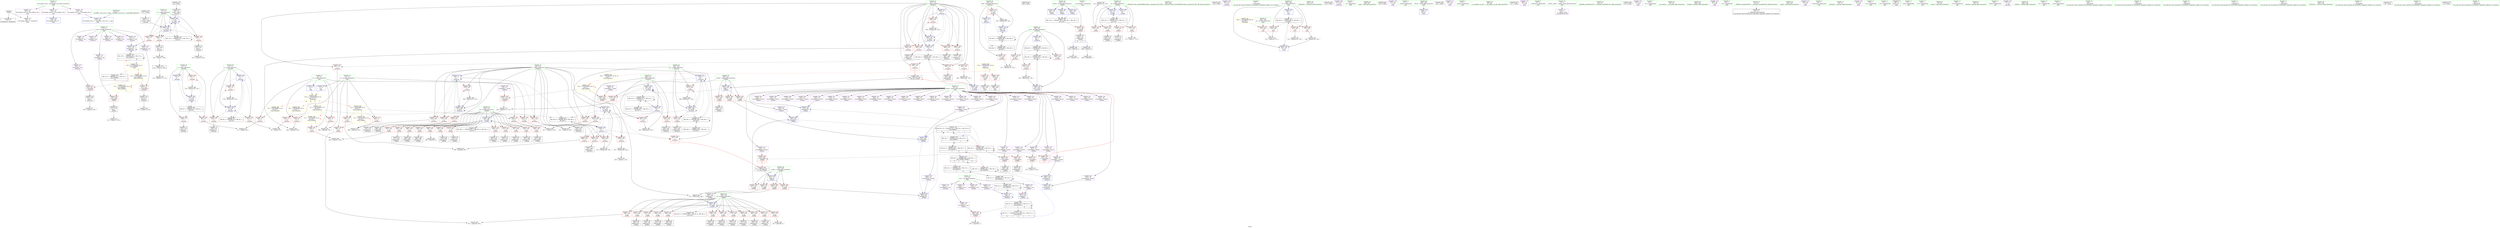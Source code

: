 digraph "SVFG" {
	label="SVFG";

	Node0x55893a488610 [shape=record,color=grey,label="{NodeID: 0\nNullPtr}"];
	Node0x55893a488610 -> Node0x55893a4bb280[style=solid];
	Node0x55893a488610 -> Node0x55893a4c97e0[style=solid];
	Node0x55893a4c8f30 [shape=record,color=red,label="{NodeID: 277\n354\<--353\n\<--arrayidx5\n_Z5Solvev\n}"];
	Node0x55893a4c8f30 -> Node0x55893a4b99c0[style=solid];
	Node0x55893a4bcce0 [shape=record,color=red,label="{NodeID: 194\n134\<--73\n\<--i\n_Z4Loadv\n}"];
	Node0x55893a4bcce0 -> Node0x55893a4c2db0[style=solid];
	Node0x55893a4b9ea0 [shape=record,color=black,label="{NodeID: 111\n410\<--409\nidxprom32\<--\n_Z5Solvev\n}"];
	Node0x55893a4b7fc0 [shape=record,color=green,label="{NodeID: 28\n11\<--12\nm\<--m_field_insensitive\nGlob }"];
	Node0x55893a4b7fc0 -> Node0x55893a4c2440[style=solid];
	Node0x55893a4b7fc0 -> Node0x55893a4c2510[style=solid];
	Node0x55893a4b7fc0 -> Node0x55893a4c25e0[style=solid];
	Node0x55893a4b7fc0 -> Node0x55893a4c26b0[style=solid];
	Node0x55893a4b7fc0 -> Node0x55893a4c2780[style=solid];
	Node0x55893a4b7fc0 -> Node0x55893a4c94e0[style=solid];
	Node0x55893a4c30b0 [shape=record,color=grey,label="{NodeID: 388\n443 = Binary(442, 130, )\n}"];
	Node0x55893a4c30b0 -> Node0x55893a4cb620[style=solid];
	Node0x55893a4ca6b0 [shape=record,color=blue,label="{NodeID: 305\n304\<--297\narrayidx74\<--\n_Z3Dfsii\n}"];
	Node0x55893a4ca6b0 -> Node0x55893a4e3f00[style=dashed];
	Node0x55893a4be3a0 [shape=record,color=red,label="{NodeID: 222\n269\<--156\n\<--ni\n_Z3Dfsii\n}"];
	Node0x55893a4be3a0 -> Node0x55893a4bc9a0[style=solid];
	Node0x55893a4bfe50 [shape=record,color=purple,label="{NodeID: 139\n238\<--19\narrayidx34\<--match\n_Z3Dfsii\n}"];
	Node0x55893a4ba940 [shape=record,color=green,label="{NodeID: 56\n332\<--333\nnall\<--nall_field_insensitive\n_Z5Solvev\n}"];
	Node0x55893a4ba940 -> Node0x55893a4c8d90[style=solid];
	Node0x55893a4ba940 -> Node0x55893a4c8e60[style=solid];
	Node0x55893a4ba940 -> Node0x55893a4caac0[style=solid];
	Node0x55893a4ba940 -> Node0x55893a4cad30[style=solid];
	Node0x55893a516730 [shape=record,color=black,label="{NodeID: 582\n466 = PHI()\n}"];
	Node0x55893a4f7140 [shape=record,color=yellow,style=double,label="{NodeID: 499\n61V_1 = ENCHI(MR_61V_0)\npts\{10 12 \}\nFun[main]|{<s0>16|<s1>16|<s2>17|<s3>17}}"];
	Node0x55893a4f7140:s0 -> Node0x55893a4f6900[style=dashed,color=red];
	Node0x55893a4f7140:s1 -> Node0x55893a4f6a10[style=dashed,color=red];
	Node0x55893a4f7140:s2 -> Node0x55893a4f5f60[style=dashed,color=red];
	Node0x55893a4f7140:s3 -> Node0x55893a4f6040[style=dashed,color=red];
	Node0x55893a4d4070 [shape=record,color=grey,label="{NodeID: 416\n449 = cmp(448, 9, )\n}"];
	Node0x55893a4c7940 [shape=record,color=red,label="{NodeID: 250\n370\<--322\n\<--i\n_Z5Solvev\n}"];
	Node0x55893a4c7940 -> Node0x55893a4b9c30[style=solid];
	Node0x55893a4c1510 [shape=record,color=purple,label="{NodeID: 167\n185\<--22\narrayidx6\<--_ZL2dj\n_Z3Dfsii\n}"];
	Node0x55893a4c1510 -> Node0x55893a4c7050[style=solid];
	Node0x55893a4bc180 [shape=record,color=black,label="{NodeID: 84\n228\<--227\nidxprom28\<--\n_Z3Dfsii\n}"];
	Node0x55893a4887b0 [shape=record,color=green,label="{NodeID: 1\n7\<--1\n__dso_handle\<--dummyObj\nGlob }"];
	Node0x55893a4ea200 [shape=record,color=black,label="{NodeID: 444\nMR_31V_5 = PHI(MR_31V_6, MR_31V_3, )\npts\{180000 \}\n|{|<s2>7}}"];
	Node0x55893a4ea200 -> Node0x55893a4cb480[style=dashed];
	Node0x55893a4ea200 -> Node0x55893a4ea200[style=dashed];
	Node0x55893a4ea200:s2 -> Node0x55893a4ca030[style=dashed,color=red];
	Node0x55893a4c9000 [shape=record,color=red,label="{NodeID: 278\n412\<--411\n\<--arrayidx33\n_Z5Solvev\n}"];
	Node0x55893a4c9000 -> Node0x55893a4b9f70[style=solid];
	Node0x55893a4bcdb0 [shape=record,color=red,label="{NodeID: 195\n91\<--75\n\<--j\n_Z4Loadv\n}"];
	Node0x55893a4bcdb0 -> Node0x55893a4d35f0[style=solid];
	Node0x55893a4b9f70 [shape=record,color=black,label="{NodeID: 112\n413\<--412\nconv34\<--\n_Z5Solvev\n}"];
	Node0x55893a4b9f70 -> Node0x55893a4c45b0[style=solid];
	Node0x55893a4b80c0 [shape=record,color=green,label="{NodeID: 29\n13\<--14\nma\<--ma_field_insensitive\nGlob }"];
	Node0x55893a4b80c0 -> Node0x55893a4bed40[style=solid];
	Node0x55893a4b80c0 -> Node0x55893a4bee10[style=solid];
	Node0x55893a4b80c0 -> Node0x55893a4beee0[style=solid];
	Node0x55893a4b80c0 -> Node0x55893a4befb0[style=solid];
	Node0x55893a4b80c0 -> Node0x55893a4bf080[style=solid];
	Node0x55893a4b80c0 -> Node0x55893a4bf150[style=solid];
	Node0x55893a4b80c0 -> Node0x55893a4bf220[style=solid];
	Node0x55893a4b80c0 -> Node0x55893a4bf2f0[style=solid];
	Node0x55893a4c3230 [shape=record,color=grey,label="{NodeID: 389\n312 = Binary(311, 130, )\n}"];
	Node0x55893a4c3230 -> Node0x55893a4ca850[style=solid];
	Node0x55893a4ca780 [shape=record,color=blue,label="{NodeID: 306\n148\<--130\nretval\<--\n_Z3Dfsii\n}"];
	Node0x55893a4ca780 -> Node0x55893a496150[style=dashed];
	Node0x55893a4be470 [shape=record,color=red,label="{NodeID: 223\n277\<--156\n\<--ni\n_Z3Dfsii\n}"];
	Node0x55893a4be470 -> Node0x55893a4b9270[style=solid];
	Node0x55893a4bff20 [shape=record,color=purple,label="{NodeID: 140\n241\<--19\narrayidx36\<--match\n_Z3Dfsii\n}"];
	Node0x55893a4baa10 [shape=record,color=green,label="{NodeID: 57\n467\<--468\n_ZStlsISt11char_traitsIcEERSt13basic_ostreamIcT_ES5_PKc\<--_ZStlsISt11char_traitsIcEERSt13basic_ostreamIcT_ES5_PKc_field_insensitive\n}"];
	Node0x55893a516800 [shape=record,color=black,label="{NodeID: 583\n470 = PHI()\n}"];
	Node0x55893a4d41f0 [shape=record,color=grey,label="{NodeID: 417\n356 = cmp(355, 109, )\n}"];
	Node0x55893a4c7a10 [shape=record,color=red,label="{NodeID: 251\n384\<--322\n\<--i\n_Z5Solvev\n}"];
	Node0x55893a4c7a10 -> Node0x55893a4c3b30[style=solid];
	Node0x55893a4c15e0 [shape=record,color=purple,label="{NodeID: 168\n465\<--24\n\<--.str.1\n_Z5Solvev\n}"];
	Node0x55893a4bc250 [shape=record,color=black,label="{NodeID: 85\n231\<--230\nidxprom30\<--\n_Z3Dfsii\n}"];
	Node0x55893a488b00 [shape=record,color=green,label="{NodeID: 2\n9\<--1\n\<--dummyObj\nCan only get source location for instruction, argument, global var or function.}"];
	Node0x55893a4ea700 [shape=record,color=black,label="{NodeID: 445\nMR_24V_3 = PHI(MR_24V_4, MR_24V_2, )\npts\{155 \}\n}"];
	Node0x55893a4ea700 -> Node0x55893a4bd9e0[style=dashed];
	Node0x55893a4ea700 -> Node0x55893a4bdab0[style=dashed];
	Node0x55893a4ea700 -> Node0x55893a4bdb80[style=dashed];
	Node0x55893a4ea700 -> Node0x55893a4bdc50[style=dashed];
	Node0x55893a4ea700 -> Node0x55893a4ca850[style=dashed];
	Node0x55893a4c90d0 [shape=record,color=red,label="{NodeID: 279\n511\<--491\n\<--nt\nmain\n}"];
	Node0x55893a4c90d0 -> Node0x55893a4d3d70[style=solid];
	Node0x55893a4bce80 [shape=record,color=red,label="{NodeID: 196\n123\<--75\n\<--j\n_Z4Loadv\n}"];
	Node0x55893a4bce80 -> Node0x55893a4bb960[style=solid];
	Node0x55893a4ba040 [shape=record,color=black,label="{NodeID: 113\n430\<--429\nidxprom44\<--\n_Z5Solvev\n}"];
	Node0x55893a4b81c0 [shape=record,color=green,label="{NodeID: 30\n17\<--18\nwas\<--was_field_insensitive\nGlob }"];
	Node0x55893a4b81c0 -> Node0x55893a4bf490[style=solid];
	Node0x55893a4b81c0 -> Node0x55893a4bf560[style=solid];
	Node0x55893a4b81c0 -> Node0x55893a4bf630[style=solid];
	Node0x55893a4b81c0 -> Node0x55893a4bf700[style=solid];
	Node0x55893a4b81c0 -> Node0x55893a4bf7d0[style=solid];
	Node0x55893a4b81c0 -> Node0x55893a4bf8a0[style=solid];
	Node0x55893a4f3300 [shape=record,color=black,label="{NodeID: 473\nMR_12V_2 = PHI(MR_12V_3, MR_12V_1, )\npts\{140000 \}\n|{<s0>16}}"];
	Node0x55893a4f3300:s0 -> Node0x55893a4ecf00[style=dashed,color=red];
	Node0x55893a4c33b0 [shape=record,color=grey,label="{NodeID: 390\n452 = Binary(451, 130, )\n}"];
	Node0x55893a4c33b0 -> Node0x55893a4cb6f0[style=solid];
	Node0x55893a4ca850 [shape=record,color=blue,label="{NodeID: 307\n154\<--312\nk\<--inc\n_Z3Dfsii\n}"];
	Node0x55893a4ca850 -> Node0x55893a4ea700[style=dashed];
	Node0x55893a4be540 [shape=record,color=red,label="{NodeID: 224\n289\<--156\n\<--ni\n_Z3Dfsii\n}"];
	Node0x55893a4be540 -> Node0x55893a4b9410[style=solid];
	Node0x55893a4bfff0 [shape=record,color=purple,label="{NodeID: 141\n242\<--19\narrayidx37\<--match\n_Z3Dfsii\n}"];
	Node0x55893a4bfff0 -> Node0x55893a4ca440[style=solid];
	Node0x55893a4bab10 [shape=record,color=green,label="{NodeID: 58\n471\<--472\n_ZNSolsEi\<--_ZNSolsEi_field_insensitive\n}"];
	Node0x55893a5168d0 [shape=record,color=black,label="{NodeID: 584\n474 = PHI()\n}"];
	Node0x55893a4f7300 [shape=record,color=yellow,style=double,label="{NodeID: 501\n56V_1 = ENCHI(MR_56V_0)\npts\{492 \}\nFun[main]}"];
	Node0x55893a4f7300 -> Node0x55893a4c90d0[style=dashed];
	Node0x55893a4d4370 [shape=record,color=grey,label="{NodeID: 418\n340 = cmp(338, 339, )\n}"];
	Node0x55893a4c7ae0 [shape=record,color=red,label="{NodeID: 252\n390\<--322\n\<--i\n_Z5Solvev\n}"];
	Node0x55893a4c7ae0 -> Node0x55893a4d32f0[style=solid];
	Node0x55893a4c16b0 [shape=record,color=purple,label="{NodeID: 169\n473\<--26\n\<--.str.2\n_Z5Solvev\n}"];
	Node0x55893a4bc320 [shape=record,color=black,label="{NodeID: 86\n237\<--236\nidxprom33\<--\n_Z3Dfsii\n}"];
	Node0x55893a488b90 [shape=record,color=green,label="{NodeID: 3\n15\<--1\n.str\<--dummyObj\nGlob }"];
	Node0x55893a4c91a0 [shape=record,color=red,label="{NodeID: 280\n510\<--493\n\<--it\nmain\n}"];
	Node0x55893a4c91a0 -> Node0x55893a4d3d70[style=solid];
	Node0x55893a4bcf50 [shape=record,color=red,label="{NodeID: 197\n128\<--75\n\<--j\n_Z4Loadv\n}"];
	Node0x55893a4bcf50 -> Node0x55893a4ced60[style=solid];
	Node0x55893a4ba110 [shape=record,color=black,label="{NodeID: 114\n433\<--432\nidxprom46\<--\n_Z5Solvev\n}"];
	Node0x55893a4b82c0 [shape=record,color=green,label="{NodeID: 31\n19\<--20\nmatch\<--match_field_insensitive\nGlob }"];
	Node0x55893a4b82c0 -> Node0x55893a4bf970[style=solid];
	Node0x55893a4b82c0 -> Node0x55893a4bfa40[style=solid];
	Node0x55893a4b82c0 -> Node0x55893a4bfb10[style=solid];
	Node0x55893a4b82c0 -> Node0x55893a4bfbe0[style=solid];
	Node0x55893a4b82c0 -> Node0x55893a4bfcb0[style=solid];
	Node0x55893a4b82c0 -> Node0x55893a4bfd80[style=solid];
	Node0x55893a4b82c0 -> Node0x55893a4bfe50[style=solid];
	Node0x55893a4b82c0 -> Node0x55893a4bff20[style=solid];
	Node0x55893a4b82c0 -> Node0x55893a4bfff0[style=solid];
	Node0x55893a4b82c0 -> Node0x55893a4c00c0[style=solid];
	Node0x55893a4b82c0 -> Node0x55893a4c0190[style=solid];
	Node0x55893a4b82c0 -> Node0x55893a4c0260[style=solid];
	Node0x55893a4b82c0 -> Node0x55893a4c0330[style=solid];
	Node0x55893a4b82c0 -> Node0x55893a4c0400[style=solid];
	Node0x55893a4b82c0 -> Node0x55893a4c04d0[style=solid];
	Node0x55893a4b82c0 -> Node0x55893a4c05a0[style=solid];
	Node0x55893a4b82c0 -> Node0x55893a4c0670[style=solid];
	Node0x55893a4b82c0 -> Node0x55893a4c0740[style=solid];
	Node0x55893a4b82c0 -> Node0x55893a4c0810[style=solid];
	Node0x55893a4b82c0 -> Node0x55893a4c08e0[style=solid];
	Node0x55893a4b82c0 -> Node0x55893a4c09b0[style=solid];
	Node0x55893a4b82c0 -> Node0x55893a4c0a80[style=solid];
	Node0x55893a4b82c0 -> Node0x55893a4c0b50[style=solid];
	Node0x55893a4b82c0 -> Node0x55893a4c0c20[style=solid];
	Node0x55893a4b82c0 -> Node0x55893a4c0cf0[style=solid];
	Node0x55893a4b82c0 -> Node0x55893a4c0dc0[style=solid];
	Node0x55893a4b82c0 -> Node0x55893a4c0e90[style=solid];
	Node0x55893a4b82c0 -> Node0x55893a4c0f60[style=solid];
	Node0x55893a4b82c0 -> Node0x55893a4c1030[style=solid];
	Node0x55893a4b82c0 -> Node0x55893a4c1100[style=solid];
	Node0x55893a4b82c0 -> Node0x55893a4c11d0[style=solid];
	Node0x55893a4b82c0 -> Node0x55893a4c12a0[style=solid];
	Node0x55893a4b82c0 -> Node0x55893a4c1370[style=solid];
	Node0x55893a4e4400 [shape=record,color=black,label="{NodeID: 474\nMR_63V_2 = PHI(MR_63V_3, MR_63V_1, )\npts\{180000 200000 \}\n|{<s0>17|<s1>17|<s2>17}}"];
	Node0x55893a4e4400:s0 -> Node0x55893a4e6100[style=dashed,color=red];
	Node0x55893a4e4400:s1 -> Node0x55893a4e6600[style=dashed,color=red];
	Node0x55893a4e4400:s2 -> Node0x55893a4e9300[style=dashed,color=red];
	Node0x55893a4c3530 [shape=record,color=grey,label="{NodeID: 391\n526 = Binary(525, 130, )\n}"];
	Node0x55893a4c3530 -> Node0x55893a4cbb00[style=solid];
	Node0x55893a4ca920 [shape=record,color=blue,label="{NodeID: 308\n148\<--9\nretval\<--\n_Z3Dfsii\n}"];
	Node0x55893a4ca920 -> Node0x55893a496150[style=dashed];
	Node0x55893a4be610 [shape=record,color=red,label="{NodeID: 225\n298\<--156\n\<--ni\n_Z3Dfsii\n}"];
	Node0x55893a4be610 -> Node0x55893a4b95b0[style=solid];
	Node0x55893a4c00c0 [shape=record,color=purple,label="{NodeID: 142\n248\<--19\narrayidx39\<--match\n_Z3Dfsii\n}"];
	Node0x55893a4bac10 [shape=record,color=green,label="{NodeID: 59\n486\<--487\nmain\<--main_field_insensitive\n}"];
	Node0x55893a5169a0 [shape=record,color=black,label="{NodeID: 585\n478 = PHI()\n}"];
	Node0x55893a4d44f0 [shape=record,color=grey,label="{NodeID: 419\n346 = cmp(344, 345, )\n}"];
	Node0x55893a4c7bb0 [shape=record,color=red,label="{NodeID: 253\n406\<--322\n\<--i\n_Z5Solvev\n}"];
	Node0x55893a4c7bb0 -> Node0x55893a4b9dd0[style=solid];
	Node0x55893a4c1780 [shape=record,color=purple,label="{NodeID: 170\n522\<--26\n\<--.str.2\nmain\n}"];
	Node0x55893a4bc3f0 [shape=record,color=black,label="{NodeID: 87\n240\<--239\nidxprom35\<--\n_Z3Dfsii\n}"];
	Node0x55893a49e500 [shape=record,color=green,label="{NodeID: 4\n21\<--1\n_ZL2di\<--dummyObj\nGlob }"];
	Node0x55893a4c9270 [shape=record,color=red,label="{NodeID: 281\n514\<--493\n\<--it\nmain\n}"];
	Node0x55893a4c9270 -> Node0x55893a4c3830[style=solid];
	Node0x55893a4bd020 [shape=record,color=red,label="{NodeID: 198\n101\<--77\n\<--c\n_Z4Loadv\n}"];
	Node0x55893a4bd020 -> Node0x55893a4bb620[style=solid];
	Node0x55893a4ba1e0 [shape=record,color=black,label="{NodeID: 115\n499\<--496\ncall\<--\nmain\n}"];
	Node0x55893a4b83c0 [shape=record,color=green,label="{NodeID: 32\n43\<--47\nllvm.global_ctors\<--llvm.global_ctors_field_insensitive\nGlob }"];
	Node0x55893a4b83c0 -> Node0x55893a4c1d30[style=solid];
	Node0x55893a4b83c0 -> Node0x55893a4c1e30[style=solid];
	Node0x55893a4b83c0 -> Node0x55893a4c1f30[style=solid];
	Node0x55893a4e4930 [shape=record,color=black,label="{NodeID: 475\nMR_58V_3 = PHI(MR_58V_4, MR_58V_2, )\npts\{494 \}\n}"];
	Node0x55893a4e4930 -> Node0x55893a4c91a0[style=dashed];
	Node0x55893a4e4930 -> Node0x55893a4c9270[style=dashed];
	Node0x55893a4e4930 -> Node0x55893a4c9340[style=dashed];
	Node0x55893a4e4930 -> Node0x55893a4cbb00[style=dashed];
	Node0x55893a4c36b0 [shape=record,color=grey,label="{NodeID: 392\n457 = Binary(456, 130, )\n}"];
	Node0x55893a4c36b0 -> Node0x55893a4cb7c0[style=solid];
	Node0x55893a4ca9f0 [shape=record,color=blue,label="{NodeID: 309\n330\<--9\nans\<--\n_Z5Solvev\n}"];
	Node0x55893a4ca9f0 -> Node0x55893a4e5c00[style=dashed];
	Node0x55893a4be6e0 [shape=record,color=red,label="{NodeID: 226\n196\<--158\n\<--nj\n_Z3Dfsii\n}"];
	Node0x55893a4be6e0 -> Node0x55893a4d2ff0[style=solid];
	Node0x55893a4c0190 [shape=record,color=purple,label="{NodeID: 143\n251\<--19\narrayidx41\<--match\n_Z3Dfsii\n}"];
	Node0x55893a4bad10 [shape=record,color=green,label="{NodeID: 60\n489\<--490\nretval\<--retval_field_insensitive\nmain\n}"];
	Node0x55893a4bad10 -> Node0x55893a4cb960[style=solid];
	Node0x55893a516a70 [shape=record,color=black,label="{NodeID: 586\n507 = PHI()\n}"];
	Node0x55893a4f74f0 [shape=record,color=yellow,style=double,label="{NodeID: 503\n14V_1 = ENCHI(MR_14V_0)\npts\{1 \}\nFun[_Z3Dfsii]|{|<s2>6}}"];
	Node0x55893a4f74f0 -> Node0x55893a4c6f80[style=dashed];
	Node0x55893a4f74f0 -> Node0x55893a4c7050[style=dashed];
	Node0x55893a4f74f0:s2 -> Node0x55893a4f74f0[style=dashed,color=red];
	Node0x55893a4d4670 [shape=record,color=grey,label="{NodeID: 420\n267 = cmp(266, 9, )\n}"];
	Node0x55893a4c7c80 [shape=record,color=red,label="{NodeID: 254\n446\<--322\n\<--i\n_Z5Solvev\n|{<s0>7}}"];
	Node0x55893a4c7c80:s0 -> Node0x55893a516d10[style=solid,color=red];
	Node0x55893a4c1850 [shape=record,color=purple,label="{NodeID: 171\n497\<--29\n\<--.str.3\nmain\n}"];
	Node0x55893a4bc4c0 [shape=record,color=black,label="{NodeID: 88\n247\<--246\nidxprom38\<--\n_Z3Dfsii\n}"];
	Node0x55893a49e590 [shape=record,color=green,label="{NodeID: 5\n22\<--1\n_ZL2dj\<--dummyObj\nGlob }"];
	Node0x55893a4eb600 [shape=record,color=black,label="{NodeID: 448\nMR_31V_3 = PHI(MR_31V_4, MR_31V_2, )\npts\{180000 \}\n|{|<s3>6}}"];
	Node0x55893a4eb600 -> Node0x55893a4c7460[style=dashed];
	Node0x55893a4eb600 -> Node0x55893a4e3a00[style=dashed];
	Node0x55893a4eb600 -> Node0x55893a4eb600[style=dashed];
	Node0x55893a4eb600:s3 -> Node0x55893a4ca030[style=dashed,color=red];
	Node0x55893a4c9340 [shape=record,color=red,label="{NodeID: 282\n525\<--493\n\<--it\nmain\n}"];
	Node0x55893a4c9340 -> Node0x55893a4c3530[style=solid];
	Node0x55893a4bd0f0 [shape=record,color=red,label="{NodeID: 199\n106\<--77\n\<--c\n_Z4Loadv\n}"];
	Node0x55893a4bd0f0 -> Node0x55893a4bb6f0[style=solid];
	Node0x55893a4beba0 [shape=record,color=black,label="{NodeID: 116\n505\<--502\ncall1\<--\nmain\n}"];
	Node0x55893a4b84c0 [shape=record,color=green,label="{NodeID: 33\n48\<--49\n__cxx_global_var_init\<--__cxx_global_var_init_field_insensitive\n}"];
	Node0x55893a4c3830 [shape=record,color=grey,label="{NodeID: 393\n515 = Binary(514, 130, )\n}"];
	Node0x55893a4caac0 [shape=record,color=blue,label="{NodeID: 310\n332\<--9\nnall\<--\n_Z5Solvev\n}"];
	Node0x55893a4caac0 -> Node0x55893a4f0100[style=dashed];
	Node0x55893a4be7b0 [shape=record,color=red,label="{NodeID: 227\n199\<--158\n\<--nj\n_Z3Dfsii\n}"];
	Node0x55893a4be7b0 -> Node0x55893a4c4730[style=solid];
	Node0x55893a4c0260 [shape=record,color=purple,label="{NodeID: 144\n252\<--19\narrayidx42\<--match\n_Z3Dfsii\n}"];
	Node0x55893a4c0260 -> Node0x55893a4c72c0[style=solid];
	Node0x55893a4bade0 [shape=record,color=green,label="{NodeID: 61\n491\<--492\nnt\<--nt_field_insensitive\nmain\n}"];
	Node0x55893a4bade0 -> Node0x55893a4c90d0[style=solid];
	Node0x55893a516b40 [shape=record,color=black,label="{NodeID: 587\n517 = PHI()\n}"];
	Node0x55893a4f7600 [shape=record,color=yellow,style=double,label="{NodeID: 504\n2V_1 = ENCHI(MR_2V_0)\npts\{10 \}\nFun[_Z3Dfsii]|{|<s1>6}}"];
	Node0x55893a4f7600 -> Node0x55893a4c2100[style=dashed];
	Node0x55893a4f7600:s1 -> Node0x55893a4f7600[style=dashed,color=red];
	Node0x55893a496150 [shape=record,color=black,label="{NodeID: 421\nMR_18V_4 = PHI(MR_18V_5, MR_18V_2, MR_18V_3, )\npts\{149 \}\n}"];
	Node0x55893a496150 -> Node0x55893a4bd290[style=dashed];
	Node0x55893a4c7d50 [shape=record,color=red,label="{NodeID: 255\n461\<--322\n\<--i\n_Z5Solvev\n}"];
	Node0x55893a4c7d50 -> Node0x55893a4cebe0[style=solid];
	Node0x55893a4c1920 [shape=record,color=purple,label="{NodeID: 172\n498\<--31\n\<--.str.4\nmain\n}"];
	Node0x55893a4bc590 [shape=record,color=black,label="{NodeID: 89\n250\<--249\nidxprom40\<--\n_Z3Dfsii\n}"];
	Node0x55893a488d90 [shape=record,color=green,label="{NodeID: 6\n23\<--1\n_ZSt4cerr\<--dummyObj\nGlob }"];
	Node0x55893a4ebb00 [shape=record,color=black,label="{NodeID: 449\nMR_33V_2 = PHI(MR_33V_3, MR_33V_1, )\npts\{200000 \}\n|{|<s8>6}}"];
	Node0x55893a4ebb00 -> Node0x55893a4c71f0[style=dashed];
	Node0x55893a4ebb00 -> Node0x55893a4c72c0[style=dashed];
	Node0x55893a4ebb00 -> Node0x55893a4c7390[style=dashed];
	Node0x55893a4ebb00 -> Node0x55893a4c7530[style=dashed];
	Node0x55893a4ebb00 -> Node0x55893a4c7600[style=dashed];
	Node0x55893a4ebb00 -> Node0x55893a4ca370[style=dashed];
	Node0x55893a4ebb00 -> Node0x55893a4e3f00[style=dashed];
	Node0x55893a4ebb00 -> Node0x55893a4ebb00[style=dashed];
	Node0x55893a4ebb00:s8 -> Node0x55893a4ebb00[style=dashed,color=red];
	Node0x55893a4c9410 [shape=record,color=blue,label="{NodeID: 283\n8\<--9\nn\<--\nGlob }"];
	Node0x55893a4c9410 -> Node0x55893a4f7140[style=dashed];
	Node0x55893a4bd1c0 [shape=record,color=red,label="{NodeID: 200\n119\<--77\n\<--c\n_Z4Loadv\n}"];
	Node0x55893a4bd1c0 -> Node0x55893a4c9c20[style=solid];
	Node0x55893a4bec70 [shape=record,color=purple,label="{NodeID: 117\n54\<--4\n\<--_ZStL8__ioinit\n__cxx_global_var_init\n}"];
	Node0x55893a4b85c0 [shape=record,color=green,label="{NodeID: 34\n52\<--53\n_ZNSt8ios_base4InitC1Ev\<--_ZNSt8ios_base4InitC1Ev_field_insensitive\n}"];
	Node0x55893a4c39b0 [shape=record,color=grey,label="{NodeID: 394\n359 = Binary(358, 130, )\n}"];
	Node0x55893a4c39b0 -> Node0x55893a4cad30[style=solid];
	Node0x55893a4cab90 [shape=record,color=blue,label="{NodeID: 311\n322\<--9\ni\<--\n_Z5Solvev\n}"];
	Node0x55893a4cab90 -> Node0x55893a4c76d0[style=dashed];
	Node0x55893a4cab90 -> Node0x55893a4c77a0[style=dashed];
	Node0x55893a4cab90 -> Node0x55893a4c7870[style=dashed];
	Node0x55893a4cab90 -> Node0x55893a4c7940[style=dashed];
	Node0x55893a4cab90 -> Node0x55893a4c7a10[style=dashed];
	Node0x55893a4cab90 -> Node0x55893a4cb070[style=dashed];
	Node0x55893a4cab90 -> Node0x55893a4cb140[style=dashed];
	Node0x55893a4be880 [shape=record,color=red,label="{NodeID: 228\n207\<--158\n\<--nj\n_Z3Dfsii\n}"];
	Node0x55893a4be880 -> Node0x55893a4bbe40[style=solid];
	Node0x55893a4c0330 [shape=record,color=purple,label="{NodeID: 145\n258\<--19\narrayidx46\<--match\n_Z3Dfsii\n}"];
	Node0x55893a4baeb0 [shape=record,color=green,label="{NodeID: 62\n493\<--494\nit\<--it_field_insensitive\nmain\n}"];
	Node0x55893a4baeb0 -> Node0x55893a4c91a0[style=solid];
	Node0x55893a4baeb0 -> Node0x55893a4c9270[style=solid];
	Node0x55893a4baeb0 -> Node0x55893a4c9340[style=solid];
	Node0x55893a4baeb0 -> Node0x55893a4cba30[style=solid];
	Node0x55893a4baeb0 -> Node0x55893a4cbb00[style=solid];
	Node0x55893a516c10 [shape=record,color=black,label="{NodeID: 588\n523 = PHI()\n}"];
	Node0x55893a4f76e0 [shape=record,color=yellow,style=double,label="{NodeID: 505\n4V_1 = ENCHI(MR_4V_0)\npts\{12 \}\nFun[_Z3Dfsii]|{|<s1>6}}"];
	Node0x55893a4f76e0 -> Node0x55893a4c2510[style=dashed];
	Node0x55893a4f76e0:s1 -> Node0x55893a4f76e0[style=dashed,color=red];
	Node0x55893a496650 [shape=record,color=black,label="{NodeID: 422\nMR_26V_4 = PHI(MR_26V_2, MR_26V_3, MR_26V_3, )\npts\{157 \}\n}"];
	Node0x55893a4c7e20 [shape=record,color=red,label="{NodeID: 256\n344\<--324\n\<--j\n_Z5Solvev\n}"];
	Node0x55893a4c7e20 -> Node0x55893a4d44f0[style=solid];
	Node0x55893a4c19f0 [shape=record,color=purple,label="{NodeID: 173\n503\<--34\n\<--.str.5\nmain\n}"];
	Node0x55893a4bc660 [shape=record,color=black,label="{NodeID: 90\n254\<--253\nidxprom43\<--\n_Z3Dfsii\n}"];
	Node0x55893a488e20 [shape=record,color=green,label="{NodeID: 7\n24\<--1\n.str.1\<--dummyObj\nGlob }"];
	Node0x55893a4ec000 [shape=record,color=black,label="{NodeID: 450\nMR_6V_3 = PHI(MR_6V_4, MR_6V_2, )\npts\{74 \}\n}"];
	Node0x55893a4ec000 -> Node0x55893a4bcb40[style=dashed];
	Node0x55893a4ec000 -> Node0x55893a4bcc10[style=dashed];
	Node0x55893a4ec000 -> Node0x55893a4bcce0[style=dashed];
	Node0x55893a4ec000 -> Node0x55893a4c9dc0[style=dashed];
	Node0x55893a4c94e0 [shape=record,color=blue,label="{NodeID: 284\n11\<--9\nm\<--\nGlob }"];
	Node0x55893a4c94e0 -> Node0x55893a4f7140[style=dashed];
	Node0x55893a4bd290 [shape=record,color=red,label="{NodeID: 201\n317\<--148\n\<--retval\n_Z3Dfsii\n}"];
	Node0x55893a4bd290 -> Node0x55893a4b9750[style=solid];
	Node0x55893a4bed40 [shape=record,color=purple,label="{NodeID: 118\n122\<--13\narrayidx\<--ma\n_Z4Loadv\n}"];
	Node0x55893a4b86c0 [shape=record,color=green,label="{NodeID: 35\n58\<--59\n__cxa_atexit\<--__cxa_atexit_field_insensitive\n}"];
	Node0x55893a4f5440 [shape=record,color=yellow,style=double,label="{NodeID: 478\n14V_1 = ENCHI(MR_14V_0)\npts\{1 \}\nFun[_Z5Solvev]|{<s0>7}}"];
	Node0x55893a4f5440:s0 -> Node0x55893a4f74f0[style=dashed,color=red];
	Node0x55893a4c3b30 [shape=record,color=grey,label="{NodeID: 395\n385 = Binary(384, 130, )\n}"];
	Node0x55893a4c3b30 -> Node0x55893a4cb070[style=solid];
	Node0x55893a4cac60 [shape=record,color=blue,label="{NodeID: 312\n324\<--9\nj\<--\n_Z5Solvev\n}"];
	Node0x55893a4cac60 -> Node0x55893a4c7e20[style=dashed];
	Node0x55893a4cac60 -> Node0x55893a4c7ef0[style=dashed];
	Node0x55893a4cac60 -> Node0x55893a4c7fc0[style=dashed];
	Node0x55893a4cac60 -> Node0x55893a4c8090[style=dashed];
	Node0x55893a4cac60 -> Node0x55893a4c8160[style=dashed];
	Node0x55893a4cac60 -> Node0x55893a4cac60[style=dashed];
	Node0x55893a4cac60 -> Node0x55893a4cafa0[style=dashed];
	Node0x55893a4cac60 -> Node0x55893a4e4d00[style=dashed];
	Node0x55893a4be950 [shape=record,color=red,label="{NodeID: 229\n218\<--158\n\<--nj\n_Z3Dfsii\n}"];
	Node0x55893a4be950 -> Node0x55893a4bc0b0[style=solid];
	Node0x55893a4c0400 [shape=record,color=purple,label="{NodeID: 146\n261\<--19\narrayidx48\<--match\n_Z3Dfsii\n}"];
	Node0x55893a4baf80 [shape=record,color=green,label="{NodeID: 63\n500\<--501\nfreopen\<--freopen_field_insensitive\n}"];
	Node0x55893a516d10 [shape=record,color=black,label="{NodeID: 589\n146 = PHI(276, 446, )\n0th arg _Z3Dfsii }"];
	Node0x55893a516d10 -> Node0x55893a4c9e90[style=solid];
	Node0x55893a4e3500 [shape=record,color=black,label="{NodeID: 423\nMR_28V_4 = PHI(MR_28V_2, MR_28V_3, MR_28V_3, )\npts\{159 \}\n}"];
	Node0x55893a4c7ef0 [shape=record,color=red,label="{NodeID: 257\n351\<--324\n\<--j\n_Z5Solvev\n}"];
	Node0x55893a4c7ef0 -> Node0x55893a4b98f0[style=solid];
	Node0x55893a4c1ac0 [shape=record,color=purple,label="{NodeID: 174\n504\<--36\n\<--.str.6\nmain\n}"];
	Node0x55893a4bc730 [shape=record,color=black,label="{NodeID: 91\n257\<--256\nidxprom45\<--\n_Z3Dfsii\n}"];
	Node0x55893a4b7060 [shape=record,color=green,label="{NodeID: 8\n26\<--1\n.str.2\<--dummyObj\nGlob }"];
	Node0x55893a4ec500 [shape=record,color=black,label="{NodeID: 451\nMR_8V_2 = PHI(MR_8V_4, MR_8V_1, )\npts\{76 \}\n}"];
	Node0x55893a4ec500 -> Node0x55893a4c99b0[style=dashed];
	Node0x55893a4c95e0 [shape=record,color=blue,label="{NodeID: 285\n541\<--44\nllvm.global_ctors_0\<--\nGlob }"];
	Node0x55893a4bd360 [shape=record,color=red,label="{NodeID: 202\n162\<--150\n\<--i.addr\n_Z3Dfsii\n}"];
	Node0x55893a4bd360 -> Node0x55893a4bba30[style=solid];
	Node0x55893a4bee10 [shape=record,color=purple,label="{NodeID: 119\n125\<--13\narrayidx12\<--ma\n_Z4Loadv\n}"];
	Node0x55893a4bee10 -> Node0x55893a4c9c20[style=solid];
	Node0x55893a4b87c0 [shape=record,color=green,label="{NodeID: 36\n57\<--63\n_ZNSt8ios_base4InitD1Ev\<--_ZNSt8ios_base4InitD1Ev_field_insensitive\n}"];
	Node0x55893a4b87c0 -> Node0x55893a4bb450[style=solid];
	Node0x55893a4f5f60 [shape=record,color=yellow,style=double,label="{NodeID: 479\n2V_1 = ENCHI(MR_2V_0)\npts\{10 \}\nFun[_Z5Solvev]|{|<s3>7}}"];
	Node0x55893a4f5f60 -> Node0x55893a4c21d0[style=dashed];
	Node0x55893a4f5f60 -> Node0x55893a4c22a0[style=dashed];
	Node0x55893a4f5f60 -> Node0x55893a4c2370[style=dashed];
	Node0x55893a4f5f60:s3 -> Node0x55893a4f7600[style=dashed,color=red];
	Node0x55893a4c3cb0 [shape=record,color=grey,label="{NodeID: 396\n380 = Binary(379, 130, )\n}"];
	Node0x55893a4c3cb0 -> Node0x55893a4cafa0[style=solid];
	Node0x55893a4cad30 [shape=record,color=blue,label="{NodeID: 313\n332\<--359\nnall\<--inc\n_Z5Solvev\n}"];
	Node0x55893a4cad30 -> Node0x55893a4e8e00[style=dashed];
	Node0x55893a4bea20 [shape=record,color=red,label="{NodeID: 230\n230\<--158\n\<--nj\n_Z3Dfsii\n}"];
	Node0x55893a4bea20 -> Node0x55893a4bc250[style=solid];
	Node0x55893a4c04d0 [shape=record,color=purple,label="{NodeID: 147\n262\<--19\narrayidx49\<--match\n_Z3Dfsii\n}"];
	Node0x55893a4c04d0 -> Node0x55893a4c7390[style=solid];
	Node0x55893a4bb080 [shape=record,color=green,label="{NodeID: 64\n518\<--519\nprintf\<--printf_field_insensitive\n}"];
	Node0x55893a517010 [shape=record,color=black,label="{NodeID: 590\n147 = PHI(284, 447, )\n1st arg _Z3Dfsii }"];
	Node0x55893a517010 -> Node0x55893a4c9f60[style=solid];
	Node0x55893a4e3a00 [shape=record,color=black,label="{NodeID: 424\nMR_31V_7 = PHI(MR_31V_3, MR_31V_3, MR_31V_5, )\npts\{180000 \}\n|{<s0>6|<s1>6|<s2>7}}"];
	Node0x55893a4e3a00:s0 -> Node0x55893a4e3a00[style=dashed,color=blue];
	Node0x55893a4e3a00:s1 -> Node0x55893a4eb600[style=dashed,color=blue];
	Node0x55893a4e3a00:s2 -> Node0x55893a4f1f00[style=dashed,color=blue];
	Node0x55893a4c7fc0 [shape=record,color=red,label="{NodeID: 258\n365\<--324\n\<--j\n_Z5Solvev\n}"];
	Node0x55893a4c7fc0 -> Node0x55893a4b9b60[style=solid];
	Node0x55893a4c1b90 [shape=record,color=purple,label="{NodeID: 175\n506\<--39\n\<--.str.7\nmain\n}"];
	Node0x55893a4bc800 [shape=record,color=black,label="{NodeID: 92\n260\<--259\nidxprom47\<--\n_Z3Dfsii\n}"];
	Node0x55893a4b70f0 [shape=record,color=green,label="{NodeID: 9\n28\<--1\n_ZSt4cout\<--dummyObj\nGlob }"];
	Node0x55893a4eca00 [shape=record,color=black,label="{NodeID: 452\nMR_10V_2 = PHI(MR_10V_3, MR_10V_1, )\npts\{78 \}\n}"];
	Node0x55893a4eca00 -> Node0x55893a4c9a80[style=dashed];
	Node0x55893a4eca00 -> Node0x55893a4eca00[style=dashed];
	Node0x55893a4c96e0 [shape=record,color=blue,label="{NodeID: 286\n542\<--45\nllvm.global_ctors_1\<--_GLOBAL__sub_I_ftc_2_1.cpp\nGlob }"];
	Node0x55893a4bd430 [shape=record,color=red,label="{NodeID: 203\n175\<--150\n\<--i.addr\n_Z3Dfsii\n}"];
	Node0x55893a4bd430 -> Node0x55893a4ce8e0[style=solid];
	Node0x55893a4beee0 [shape=record,color=purple,label="{NodeID: 120\n206\<--13\narrayidx15\<--ma\n_Z3Dfsii\n}"];
	Node0x55893a4b88c0 [shape=record,color=green,label="{NodeID: 37\n70\<--71\n_Z4Loadv\<--_Z4Loadv_field_insensitive\n}"];
	Node0x55893a4f6040 [shape=record,color=yellow,style=double,label="{NodeID: 480\n4V_1 = ENCHI(MR_4V_0)\npts\{12 \}\nFun[_Z5Solvev]|{|<s3>7}}"];
	Node0x55893a4f6040 -> Node0x55893a4c25e0[style=dashed];
	Node0x55893a4f6040 -> Node0x55893a4c26b0[style=dashed];
	Node0x55893a4f6040 -> Node0x55893a4c2780[style=dashed];
	Node0x55893a4f6040:s3 -> Node0x55893a4f76e0[style=dashed,color=red];
	Node0x55893a4c3e30 [shape=record,color=grey,label="{NodeID: 397\n421 = cmp(419, 420, )\n}"];
	Node0x55893a4cae00 [shape=record,color=blue,label="{NodeID: 314\n368\<--224\narrayidx11\<--\n_Z5Solvev\n}"];
	Node0x55893a4cae00 -> Node0x55893a4caed0[style=dashed];
	Node0x55893a4c6a10 [shape=record,color=red,label="{NodeID: 231\n239\<--158\n\<--nj\n_Z3Dfsii\n}"];
	Node0x55893a4c6a10 -> Node0x55893a4bc3f0[style=solid];
	Node0x55893a4c05a0 [shape=record,color=purple,label="{NodeID: 148\n271\<--19\narrayidx55\<--match\n_Z3Dfsii\n}"];
	Node0x55893a4bb180 [shape=record,color=green,label="{NodeID: 65\n45\<--537\n_GLOBAL__sub_I_ftc_2_1.cpp\<--_GLOBAL__sub_I_ftc_2_1.cpp_field_insensitive\n}"];
	Node0x55893a4bb180 -> Node0x55893a4c96e0[style=solid];
	Node0x55893a4e3f00 [shape=record,color=black,label="{NodeID: 425\nMR_33V_10 = PHI(MR_33V_2, MR_33V_5, MR_33V_8, )\npts\{200000 \}\n|{<s0>6|<s1>6|<s2>7}}"];
	Node0x55893a4e3f00:s0 -> Node0x55893a4ca5e0[style=dashed,color=blue];
	Node0x55893a4e3f00:s1 -> Node0x55893a4ebb00[style=dashed,color=blue];
	Node0x55893a4e3f00:s2 -> Node0x55893a4f2400[style=dashed,color=blue];
	Node0x55893a4c8090 [shape=record,color=red,label="{NodeID: 259\n373\<--324\n\<--j\n_Z5Solvev\n}"];
	Node0x55893a4c8090 -> Node0x55893a4b9d00[style=solid];
	Node0x55893a4c1c60 [shape=record,color=purple,label="{NodeID: 176\n516\<--41\n\<--.str.8\nmain\n}"];
	Node0x55893a4bc8d0 [shape=record,color=black,label="{NodeID: 93\n264\<--263\nidxprom50\<--\n_Z3Dfsii\n}"];
	Node0x55893a4b7180 [shape=record,color=green,label="{NodeID: 10\n29\<--1\n.str.3\<--dummyObj\nGlob }"];
	Node0x55893a4ecf00 [shape=record,color=black,label="{NodeID: 453\nMR_12V_2 = PHI(MR_12V_3, MR_12V_1, )\npts\{140000 \}\n|{|<s2>16}}"];
	Node0x55893a4ecf00 -> Node0x55893a4c9c20[style=dashed];
	Node0x55893a4ecf00 -> Node0x55893a4ecf00[style=dashed];
	Node0x55893a4ecf00:s2 -> Node0x55893a4fc1a0[style=dashed,color=blue];
	Node0x55893a4c97e0 [shape=record,color=blue, style = dotted,label="{NodeID: 287\n543\<--3\nllvm.global_ctors_2\<--dummyVal\nGlob }"];
	Node0x55893a4bd500 [shape=record,color=red,label="{NodeID: 204\n226\<--150\n\<--i.addr\n_Z3Dfsii\n}"];
	Node0x55893a4bd500 -> Node0x55893a4ca370[style=solid];
	Node0x55893a4befb0 [shape=record,color=purple,label="{NodeID: 121\n209\<--13\narrayidx17\<--ma\n_Z3Dfsii\n}"];
	Node0x55893a4befb0 -> Node0x55893a4c7120[style=solid];
	Node0x55893a4b89c0 [shape=record,color=green,label="{NodeID: 38\n73\<--74\ni\<--i_field_insensitive\n_Z4Loadv\n}"];
	Node0x55893a4b89c0 -> Node0x55893a4bcb40[style=solid];
	Node0x55893a4b89c0 -> Node0x55893a4bcc10[style=solid];
	Node0x55893a4b89c0 -> Node0x55893a4bcce0[style=solid];
	Node0x55893a4b89c0 -> Node0x55893a4c98e0[style=solid];
	Node0x55893a4b89c0 -> Node0x55893a4c9dc0[style=solid];
	Node0x55893a4c3fb0 [shape=record,color=grey,label="{NodeID: 398\n172 = cmp(171, 173, )\n}"];
	Node0x55893a4caed0 [shape=record,color=blue,label="{NodeID: 315\n376\<--224\narrayidx16\<--\n_Z5Solvev\n}"];
	Node0x55893a4caed0 -> Node0x55893a4e9300[style=dashed];
	Node0x55893a4c6aa0 [shape=record,color=red,label="{NodeID: 232\n249\<--158\n\<--nj\n_Z3Dfsii\n}"];
	Node0x55893a4c6aa0 -> Node0x55893a4bc590[style=solid];
	Node0x55893a4c0670 [shape=record,color=purple,label="{NodeID: 149\n274\<--19\narrayidx57\<--match\n_Z3Dfsii\n}"];
	Node0x55893a4bb280 [shape=record,color=black,label="{NodeID: 66\n2\<--3\ndummyVal\<--dummyVal\n}"];
	Node0x55893a4e4c10 [shape=record,color=black,label="{NodeID: 426\nMR_38V_6 = PHI(MR_38V_7, MR_38V_5, )\npts\{323 \}\n}"];
	Node0x55893a4e4c10 -> Node0x55893a4c7ae0[style=dashed];
	Node0x55893a4e4c10 -> Node0x55893a4c7bb0[style=dashed];
	Node0x55893a4e4c10 -> Node0x55893a4c7c80[style=dashed];
	Node0x55893a4e4c10 -> Node0x55893a4c7d50[style=dashed];
	Node0x55893a4e4c10 -> Node0x55893a4cb890[style=dashed];
	Node0x55893a4c8160 [shape=record,color=red,label="{NodeID: 260\n379\<--324\n\<--j\n_Z5Solvev\n}"];
	Node0x55893a4c8160 -> Node0x55893a4c3cb0[style=solid];
	Node0x55893a4c1d30 [shape=record,color=purple,label="{NodeID: 177\n541\<--43\nllvm.global_ctors_0\<--llvm.global_ctors\nGlob }"];
	Node0x55893a4c1d30 -> Node0x55893a4c95e0[style=solid];
	Node0x55893a4bc9a0 [shape=record,color=black,label="{NodeID: 94\n270\<--269\nidxprom54\<--\n_Z3Dfsii\n}"];
	Node0x55893a4b7210 [shape=record,color=green,label="{NodeID: 11\n31\<--1\n.str.4\<--dummyObj\nGlob }"];
	Node0x55893a4c98e0 [shape=record,color=blue,label="{NodeID: 288\n73\<--9\ni\<--\n_Z4Loadv\n}"];
	Node0x55893a4c98e0 -> Node0x55893a4ec000[style=dashed];
	Node0x55893a4bd5d0 [shape=record,color=red,label="{NodeID: 205\n288\<--150\n\<--i.addr\n_Z3Dfsii\n}"];
	Node0x55893a4bd5d0 -> Node0x55893a4ca5e0[style=solid];
	Node0x55893a4bf080 [shape=record,color=purple,label="{NodeID: 122\n350\<--13\narrayidx\<--ma\n_Z5Solvev\n}"];
	Node0x55893a4b8a90 [shape=record,color=green,label="{NodeID: 39\n75\<--76\nj\<--j_field_insensitive\n_Z4Loadv\n}"];
	Node0x55893a4b8a90 -> Node0x55893a4bcdb0[style=solid];
	Node0x55893a4b8a90 -> Node0x55893a4bce80[style=solid];
	Node0x55893a4b8a90 -> Node0x55893a4bcf50[style=solid];
	Node0x55893a4b8a90 -> Node0x55893a4c99b0[style=solid];
	Node0x55893a4b8a90 -> Node0x55893a4c9cf0[style=solid];
	Node0x55893a4c4130 [shape=record,color=grey,label="{NodeID: 399\n427 = cmp(425, 426, )\n}"];
	Node0x55893a4cafa0 [shape=record,color=blue,label="{NodeID: 316\n324\<--380\nj\<--inc17\n_Z5Solvev\n}"];
	Node0x55893a4cafa0 -> Node0x55893a4c7e20[style=dashed];
	Node0x55893a4cafa0 -> Node0x55893a4c7ef0[style=dashed];
	Node0x55893a4cafa0 -> Node0x55893a4c7fc0[style=dashed];
	Node0x55893a4cafa0 -> Node0x55893a4c8090[style=dashed];
	Node0x55893a4cafa0 -> Node0x55893a4c8160[style=dashed];
	Node0x55893a4cafa0 -> Node0x55893a4cac60[style=dashed];
	Node0x55893a4cafa0 -> Node0x55893a4cafa0[style=dashed];
	Node0x55893a4cafa0 -> Node0x55893a4e4d00[style=dashed];
	Node0x55893a4c6b70 [shape=record,color=red,label="{NodeID: 233\n259\<--158\n\<--nj\n_Z3Dfsii\n}"];
	Node0x55893a4c6b70 -> Node0x55893a4bc800[style=solid];
	Node0x55893a4c0740 [shape=record,color=purple,label="{NodeID: 150\n275\<--19\narrayidx58\<--match\n_Z3Dfsii\n}"];
	Node0x55893a4c0740 -> Node0x55893a4c7530[style=solid];
	Node0x55893a4bb380 [shape=record,color=black,label="{NodeID: 67\n488\<--9\nmain_ret\<--\nmain\n}"];
	Node0x55893a4e4d00 [shape=record,color=black,label="{NodeID: 427\nMR_40V_6 = PHI(MR_40V_8, MR_40V_2, )\npts\{325 \}\n}"];
	Node0x55893a4e4d00 -> Node0x55893a4cb210[style=dashed];
	Node0x55893a4c8230 [shape=record,color=red,label="{NodeID: 261\n396\<--324\n\<--j\n_Z5Solvev\n}"];
	Node0x55893a4c8230 -> Node0x55893a4d3770[style=solid];
	Node0x55893a4c1e30 [shape=record,color=purple,label="{NodeID: 178\n542\<--43\nllvm.global_ctors_1\<--llvm.global_ctors\nGlob }"];
	Node0x55893a4c1e30 -> Node0x55893a4c96e0[style=solid];
	Node0x55893a4bca70 [shape=record,color=black,label="{NodeID: 95\n273\<--272\nidxprom56\<--\n_Z3Dfsii\n}"];
	Node0x55893a4b72a0 [shape=record,color=green,label="{NodeID: 12\n33\<--1\nstdin\<--dummyObj\nGlob }"];
	Node0x55893a4c99b0 [shape=record,color=blue,label="{NodeID: 289\n75\<--9\nj\<--\n_Z4Loadv\n}"];
	Node0x55893a4c99b0 -> Node0x55893a4bcdb0[style=dashed];
	Node0x55893a4c99b0 -> Node0x55893a4bce80[style=dashed];
	Node0x55893a4c99b0 -> Node0x55893a4bcf50[style=dashed];
	Node0x55893a4c99b0 -> Node0x55893a4c9cf0[style=dashed];
	Node0x55893a4c99b0 -> Node0x55893a4ec500[style=dashed];
	Node0x55893a4bd6a0 [shape=record,color=red,label="{NodeID: 206\n165\<--152\n\<--j.addr\n_Z3Dfsii\n}"];
	Node0x55893a4bd6a0 -> Node0x55893a4bbb00[style=solid];
	Node0x55893a4bf150 [shape=record,color=purple,label="{NodeID: 123\n353\<--13\narrayidx5\<--ma\n_Z5Solvev\n}"];
	Node0x55893a4bf150 -> Node0x55893a4c8f30[style=solid];
	Node0x55893a4b8b60 [shape=record,color=green,label="{NodeID: 40\n77\<--78\nc\<--c_field_insensitive\n_Z4Loadv\n}"];
	Node0x55893a4b8b60 -> Node0x55893a4bd020[style=solid];
	Node0x55893a4b8b60 -> Node0x55893a4bd0f0[style=solid];
	Node0x55893a4b8b60 -> Node0x55893a4bd1c0[style=solid];
	Node0x55893a4b8b60 -> Node0x55893a4c9a80[style=solid];
	Node0x55893a4b8b60 -> Node0x55893a4c9b50[style=solid];
	Node0x55893a4c42b0 [shape=record,color=grey,label="{NodeID: 400\n190 = cmp(189, 9, )\n}"];
	Node0x55893a4cb070 [shape=record,color=blue,label="{NodeID: 317\n322\<--385\ni\<--inc19\n_Z5Solvev\n}"];
	Node0x55893a4cb070 -> Node0x55893a4c76d0[style=dashed];
	Node0x55893a4cb070 -> Node0x55893a4c77a0[style=dashed];
	Node0x55893a4cb070 -> Node0x55893a4c7870[style=dashed];
	Node0x55893a4cb070 -> Node0x55893a4c7940[style=dashed];
	Node0x55893a4cb070 -> Node0x55893a4c7a10[style=dashed];
	Node0x55893a4cb070 -> Node0x55893a4cb070[style=dashed];
	Node0x55893a4cb070 -> Node0x55893a4cb140[style=dashed];
	Node0x55893a4c6c40 [shape=record,color=red,label="{NodeID: 234\n272\<--158\n\<--nj\n_Z3Dfsii\n}"];
	Node0x55893a4c6c40 -> Node0x55893a4bca70[style=solid];
	Node0x55893a4c0810 [shape=record,color=purple,label="{NodeID: 151\n279\<--19\narrayidx60\<--match\n_Z3Dfsii\n}"];
	Node0x55893a4bb450 [shape=record,color=black,label="{NodeID: 68\n56\<--57\n\<--_ZNSt8ios_base4InitD1Ev\nCan only get source location for instruction, argument, global var or function.}"];
	Node0x55893a4e5200 [shape=record,color=black,label="{NodeID: 428\nMR_42V_2 = PHI(MR_42V_3, MR_42V_1, )\npts\{327 \}\n}"];
	Node0x55893a4e5200 -> Node0x55893a4f1000[style=dashed];
	Node0x55893a4c8300 [shape=record,color=red,label="{NodeID: 262\n400\<--324\n\<--j\n_Z5Solvev\n}"];
	Node0x55893a4c8300 -> Node0x55893a4c2c30[style=solid];
	Node0x55893a4c1f30 [shape=record,color=purple,label="{NodeID: 179\n543\<--43\nllvm.global_ctors_2\<--llvm.global_ctors\nGlob }"];
	Node0x55893a4c1f30 -> Node0x55893a4c97e0[style=solid];
	Node0x55893a4b9270 [shape=record,color=black,label="{NodeID: 96\n278\<--277\nidxprom59\<--\n_Z3Dfsii\n}"];
	Node0x55893a4b7330 [shape=record,color=green,label="{NodeID: 13\n34\<--1\n.str.5\<--dummyObj\nGlob }"];
	Node0x55893a4c9a80 [shape=record,color=blue,label="{NodeID: 290\n77\<--98\nc\<--conv\n_Z4Loadv\n}"];
	Node0x55893a4c9a80 -> Node0x55893a4bd020[style=dashed];
	Node0x55893a4c9a80 -> Node0x55893a4bd0f0[style=dashed];
	Node0x55893a4c9a80 -> Node0x55893a4bd1c0[style=dashed];
	Node0x55893a4c9a80 -> Node0x55893a4c9a80[style=dashed];
	Node0x55893a4c9a80 -> Node0x55893a4c9b50[style=dashed];
	Node0x55893a4c9a80 -> Node0x55893a4eca00[style=dashed];
	Node0x55893a4bd770 [shape=record,color=red,label="{NodeID: 207\n182\<--152\n\<--j.addr\n_Z3Dfsii\n}"];
	Node0x55893a4bd770 -> Node0x55893a4ceee0[style=solid];
	Node0x55893a4bf220 [shape=record,color=purple,label="{NodeID: 124\n408\<--13\narrayidx31\<--ma\n_Z5Solvev\n}"];
	Node0x55893a4b8c30 [shape=record,color=green,label="{NodeID: 41\n81\<--82\nscanf\<--scanf_field_insensitive\n}"];
	Node0x55893a4c4430 [shape=record,color=grey,label="{NodeID: 401\n403 = cmp(401, 130, )\n}"];
	Node0x55893a4cb140 [shape=record,color=blue,label="{NodeID: 318\n322\<--9\ni\<--\n_Z5Solvev\n}"];
	Node0x55893a4cb140 -> Node0x55893a4e4c10[style=dashed];
	Node0x55893a4c6d10 [shape=record,color=red,label="{NodeID: 235\n280\<--158\n\<--nj\n_Z3Dfsii\n}"];
	Node0x55893a4c6d10 -> Node0x55893a4b9340[style=solid];
	Node0x55893a4c08e0 [shape=record,color=purple,label="{NodeID: 152\n282\<--19\narrayidx62\<--match\n_Z3Dfsii\n}"];
	Node0x55893a4bb550 [shape=record,color=black,label="{NodeID: 69\n98\<--95\nconv\<--call4\n_Z4Loadv\n}"];
	Node0x55893a4bb550 -> Node0x55893a4c9a80[style=solid];
	Node0x55893a4f7d00 [shape=record,color=yellow,style=double,label="{NodeID: 512\n12V_1 = ENCHI(MR_12V_0)\npts\{140000 \}\nFun[_Z3Dfsii]|{|<s1>6}}"];
	Node0x55893a4f7d00 -> Node0x55893a4c7120[style=dashed];
	Node0x55893a4f7d00:s1 -> Node0x55893a4f7d00[style=dashed,color=red];
	Node0x55893a4e5700 [shape=record,color=black,label="{NodeID: 429\nMR_44V_2 = PHI(MR_44V_3, MR_44V_1, )\npts\{329 \}\n}"];
	Node0x55893a4e5700 -> Node0x55893a4f1500[style=dashed];
	Node0x55893a4c83d0 [shape=record,color=red,label="{NodeID: 263\n409\<--324\n\<--j\n_Z5Solvev\n}"];
	Node0x55893a4c83d0 -> Node0x55893a4b9ea0[style=solid];
	Node0x55893a4c2030 [shape=record,color=red,label="{NodeID: 180\n86\<--8\n\<--n\n_Z4Loadv\n}"];
	Node0x55893a4c2030 -> Node0x55893a4d38f0[style=solid];
	Node0x55893a4b9340 [shape=record,color=black,label="{NodeID: 97\n281\<--280\nidxprom61\<--\n_Z3Dfsii\n}"];
	Node0x55893a4b73c0 [shape=record,color=green,label="{NodeID: 14\n36\<--1\n.str.6\<--dummyObj\nGlob }"];
	Node0x55893a4c9b50 [shape=record,color=blue,label="{NodeID: 291\n77\<--116\nc\<--conv10\n_Z4Loadv\n}"];
	Node0x55893a4c9b50 -> Node0x55893a4bd020[style=dashed];
	Node0x55893a4c9b50 -> Node0x55893a4bd0f0[style=dashed];
	Node0x55893a4c9b50 -> Node0x55893a4bd1c0[style=dashed];
	Node0x55893a4c9b50 -> Node0x55893a4c9a80[style=dashed];
	Node0x55893a4c9b50 -> Node0x55893a4c9b50[style=dashed];
	Node0x55893a4c9b50 -> Node0x55893a4eca00[style=dashed];
	Node0x55893a4bd840 [shape=record,color=red,label="{NodeID: 208\n235\<--152\n\<--j.addr\n_Z3Dfsii\n}"];
	Node0x55893a4bd840 -> Node0x55893a4ca440[style=solid];
	Node0x55893a4bf2f0 [shape=record,color=purple,label="{NodeID: 125\n411\<--13\narrayidx33\<--ma\n_Z5Solvev\n}"];
	Node0x55893a4bf2f0 -> Node0x55893a4c9000[style=solid];
	Node0x55893a4b8d30 [shape=record,color=green,label="{NodeID: 42\n96\<--97\ngetchar\<--getchar_field_insensitive\n}"];
	Node0x55893a4c45b0 [shape=record,color=grey,label="{NodeID: 402\n414 = cmp(413, 109, )\n}"];
	Node0x55893a4cb210 [shape=record,color=blue,label="{NodeID: 319\n324\<--9\nj\<--\n_Z5Solvev\n}"];
	Node0x55893a4cb210 -> Node0x55893a4c8230[style=dashed];
	Node0x55893a4cb210 -> Node0x55893a4c8300[style=dashed];
	Node0x55893a4cb210 -> Node0x55893a4c83d0[style=dashed];
	Node0x55893a4cb210 -> Node0x55893a4c84a0[style=dashed];
	Node0x55893a4cb210 -> Node0x55893a4c8570[style=dashed];
	Node0x55893a4cb210 -> Node0x55893a4cb7c0[style=dashed];
	Node0x55893a4cb210 -> Node0x55893a4e4d00[style=dashed];
	Node0x55893a4c6de0 [shape=record,color=red,label="{NodeID: 236\n292\<--158\n\<--nj\n_Z3Dfsii\n}"];
	Node0x55893a4c6de0 -> Node0x55893a4b94e0[style=solid];
	Node0x55893a4c09b0 [shape=record,color=purple,label="{NodeID: 153\n283\<--19\narrayidx63\<--match\n_Z3Dfsii\n}"];
	Node0x55893a4c09b0 -> Node0x55893a4c7600[style=solid];
	Node0x55893a4bb620 [shape=record,color=black,label="{NodeID: 70\n102\<--101\nconv5\<--\n_Z4Loadv\n}"];
	Node0x55893a4bb620 -> Node0x55893a4d3a70[style=solid];
	Node0x55893a4e5c00 [shape=record,color=black,label="{NodeID: 430\nMR_46V_3 = PHI(MR_46V_4, MR_46V_2, )\npts\{331 \}\n}"];
	Node0x55893a4e5c00 -> Node0x55893a4c8bf0[style=dashed];
	Node0x55893a4e5c00 -> Node0x55893a4c8cc0[style=dashed];
	Node0x55893a4e5c00 -> Node0x55893a4f1a00[style=dashed];
	Node0x55893a4c84a0 [shape=record,color=red,label="{NodeID: 264\n447\<--324\n\<--j\n_Z5Solvev\n|{<s0>7}}"];
	Node0x55893a4c84a0:s0 -> Node0x55893a517010[style=solid,color=red];
	Node0x55893a4c2100 [shape=record,color=red,label="{NodeID: 181\n193\<--8\n\<--n\n_Z3Dfsii\n}"];
	Node0x55893a4c2100 -> Node0x55893a4d3170[style=solid];
	Node0x55893a4b9410 [shape=record,color=black,label="{NodeID: 98\n290\<--289\nidxprom65\<--\n_Z3Dfsii\n}"];
	Node0x55893a4b7450 [shape=record,color=green,label="{NodeID: 15\n38\<--1\nstdout\<--dummyObj\nGlob }"];
	Node0x55893a4c9c20 [shape=record,color=blue,label="{NodeID: 292\n125\<--119\narrayidx12\<--\n_Z4Loadv\n}"];
	Node0x55893a4c9c20 -> Node0x55893a4c9c20[style=dashed];
	Node0x55893a4c9c20 -> Node0x55893a4ecf00[style=dashed];
	Node0x55893a4bd910 [shape=record,color=red,label="{NodeID: 209\n297\<--152\n\<--j.addr\n_Z3Dfsii\n}"];
	Node0x55893a4bd910 -> Node0x55893a4ca6b0[style=solid];
	Node0x55893a4bf3c0 [shape=record,color=purple,label="{NodeID: 126\n79\<--15\n\<--.str\n_Z4Loadv\n}"];
	Node0x55893a4b8e30 [shape=record,color=green,label="{NodeID: 43\n143\<--144\n_Z3Dfsii\<--_Z3Dfsii_field_insensitive\n}"];
	Node0x55893a4c4730 [shape=record,color=grey,label="{NodeID: 403\n201 = cmp(199, 200, )\n}"];
	Node0x55893a4cb2e0 [shape=record,color=blue,label="{NodeID: 320\n326\<--9\nii\<--\n_Z5Solvev\n}"];
	Node0x55893a4cb2e0 -> Node0x55893a4c8640[style=dashed];
	Node0x55893a4cb2e0 -> Node0x55893a4c8710[style=dashed];
	Node0x55893a4cb2e0 -> Node0x55893a4c87e0[style=dashed];
	Node0x55893a4cb2e0 -> Node0x55893a4cb620[style=dashed];
	Node0x55893a4cb2e0 -> Node0x55893a4f1000[style=dashed];
	Node0x55893a4c6eb0 [shape=record,color=red,label="{NodeID: 237\n301\<--158\n\<--nj\n_Z3Dfsii\n}"];
	Node0x55893a4c6eb0 -> Node0x55893a4b9680[style=solid];
	Node0x55893a4c0a80 [shape=record,color=purple,label="{NodeID: 154\n291\<--19\narrayidx66\<--match\n_Z3Dfsii\n}"];
	Node0x55893a4bb6f0 [shape=record,color=black,label="{NodeID: 71\n107\<--106\nconv7\<--\n_Z4Loadv\n}"];
	Node0x55893a4bb6f0 -> Node0x55893a4d3470[style=solid];
	Node0x55893a4e6100 [shape=record,color=black,label="{NodeID: 431\nMR_31V_2 = PHI(MR_31V_3, MR_31V_1, )\npts\{180000 \}\n|{|<s1>17}}"];
	Node0x55893a4e6100 -> Node0x55893a4f1f00[style=dashed];
	Node0x55893a4e6100:s1 -> Node0x55893a4e4400[style=dashed,color=blue];
	Node0x55893a4c8570 [shape=record,color=red,label="{NodeID: 265\n456\<--324\n\<--j\n_Z5Solvev\n}"];
	Node0x55893a4c8570 -> Node0x55893a4c36b0[style=solid];
	Node0x55893a4c21d0 [shape=record,color=red,label="{NodeID: 182\n339\<--8\n\<--n\n_Z5Solvev\n}"];
	Node0x55893a4c21d0 -> Node0x55893a4d4370[style=solid];
	Node0x55893a4b94e0 [shape=record,color=black,label="{NodeID: 99\n293\<--292\nidxprom67\<--\n_Z3Dfsii\n}"];
	Node0x55893a4b74e0 [shape=record,color=green,label="{NodeID: 16\n39\<--1\n.str.7\<--dummyObj\nGlob }"];
	Node0x55893a4c9cf0 [shape=record,color=blue,label="{NodeID: 293\n75\<--129\nj\<--inc\n_Z4Loadv\n}"];
	Node0x55893a4c9cf0 -> Node0x55893a4bcdb0[style=dashed];
	Node0x55893a4c9cf0 -> Node0x55893a4bce80[style=dashed];
	Node0x55893a4c9cf0 -> Node0x55893a4bcf50[style=dashed];
	Node0x55893a4c9cf0 -> Node0x55893a4c9cf0[style=dashed];
	Node0x55893a4c9cf0 -> Node0x55893a4ec500[style=dashed];
	Node0x55893a4bd9e0 [shape=record,color=red,label="{NodeID: 210\n171\<--154\n\<--k\n_Z3Dfsii\n}"];
	Node0x55893a4bd9e0 -> Node0x55893a4c3fb0[style=solid];
	Node0x55893a4bf490 [shape=record,color=purple,label="{NodeID: 127\n164\<--17\narrayidx\<--was\n_Z3Dfsii\n}"];
	Node0x55893a4b8f30 [shape=record,color=green,label="{NodeID: 44\n148\<--149\nretval\<--retval_field_insensitive\n_Z3Dfsii\n}"];
	Node0x55893a4b8f30 -> Node0x55893a4bd290[style=solid];
	Node0x55893a4b8f30 -> Node0x55893a4ca510[style=solid];
	Node0x55893a4b8f30 -> Node0x55893a4ca780[style=solid];
	Node0x55893a4b8f30 -> Node0x55893a4ca920[style=solid];
	Node0x55893a4f6660 [shape=record,color=yellow,style=double,label="{NodeID: 487\n12V_1 = ENCHI(MR_12V_0)\npts\{140000 \}\nFun[_Z5Solvev]|{|<s2>7}}"];
	Node0x55893a4f6660 -> Node0x55893a4c8f30[style=dashed];
	Node0x55893a4f6660 -> Node0x55893a4c9000[style=dashed];
	Node0x55893a4f6660:s2 -> Node0x55893a4f7d00[style=dashed,color=red];
	Node0x55893a4c48b0 [shape=record,color=grey,label="{NodeID: 404\n286 = cmp(285, 9, )\n}"];
	Node0x55893a4cb3b0 [shape=record,color=blue,label="{NodeID: 321\n328\<--9\njj\<--\n_Z5Solvev\n}"];
	Node0x55893a4cb3b0 -> Node0x55893a4c88b0[style=dashed];
	Node0x55893a4cb3b0 -> Node0x55893a4c8980[style=dashed];
	Node0x55893a4cb3b0 -> Node0x55893a4c8a50[style=dashed];
	Node0x55893a4cb3b0 -> Node0x55893a4cb3b0[style=dashed];
	Node0x55893a4cb3b0 -> Node0x55893a4cb550[style=dashed];
	Node0x55893a4cb3b0 -> Node0x55893a4f1500[style=dashed];
	Node0x55893a4c6f80 [shape=record,color=red,label="{NodeID: 238\n179\<--178\n\<--arrayidx4\n_Z3Dfsii\n}"];
	Node0x55893a4c6f80 -> Node0x55893a4ce8e0[style=solid];
	Node0x55893a4c0b50 [shape=record,color=purple,label="{NodeID: 155\n294\<--19\narrayidx68\<--match\n_Z3Dfsii\n}"];
	Node0x55893a4bb7c0 [shape=record,color=black,label="{NodeID: 72\n116\<--115\nconv10\<--call9\n_Z4Loadv\n}"];
	Node0x55893a4bb7c0 -> Node0x55893a4c9b50[style=solid];
	Node0x55893a4e6600 [shape=record,color=black,label="{NodeID: 432\nMR_33V_6 = PHI(MR_33V_7, MR_33V_2, )\npts\{200000 \}\n|{|<s1>17}}"];
	Node0x55893a4e6600 -> Node0x55893a4f2400[style=dashed];
	Node0x55893a4e6600:s1 -> Node0x55893a4e4400[style=dashed,color=blue];
	Node0x55893a4c8640 [shape=record,color=red,label="{NodeID: 266\n419\<--326\n\<--ii\n_Z5Solvev\n}"];
	Node0x55893a4c8640 -> Node0x55893a4c3e30[style=solid];
	Node0x55893a4c22a0 [shape=record,color=red,label="{NodeID: 183\n391\<--8\n\<--n\n_Z5Solvev\n}"];
	Node0x55893a4c22a0 -> Node0x55893a4d32f0[style=solid];
	Node0x55893a4b95b0 [shape=record,color=black,label="{NodeID: 100\n299\<--298\nidxprom70\<--\n_Z3Dfsii\n}"];
	Node0x55893a4b75b0 [shape=record,color=green,label="{NodeID: 17\n41\<--1\n.str.8\<--dummyObj\nGlob }"];
	Node0x55893a4c9dc0 [shape=record,color=blue,label="{NodeID: 294\n73\<--135\ni\<--inc14\n_Z4Loadv\n}"];
	Node0x55893a4c9dc0 -> Node0x55893a4ec000[style=dashed];
	Node0x55893a4bdab0 [shape=record,color=red,label="{NodeID: 211\n176\<--154\n\<--k\n_Z3Dfsii\n}"];
	Node0x55893a4bdab0 -> Node0x55893a4bbbd0[style=solid];
	Node0x55893a4bf560 [shape=record,color=purple,label="{NodeID: 128\n167\<--17\narrayidx2\<--was\n_Z3Dfsii\n}"];
	Node0x55893a4bf560 -> Node0x55893a4ca030[style=solid];
	Node0x55893a4b9000 [shape=record,color=green,label="{NodeID: 45\n150\<--151\ni.addr\<--i.addr_field_insensitive\n_Z3Dfsii\n}"];
	Node0x55893a4b9000 -> Node0x55893a4bd360[style=solid];
	Node0x55893a4b9000 -> Node0x55893a4bd430[style=solid];
	Node0x55893a4b9000 -> Node0x55893a4bd500[style=solid];
	Node0x55893a4b9000 -> Node0x55893a4bd5d0[style=solid];
	Node0x55893a4b9000 -> Node0x55893a4c9e90[style=solid];
	Node0x55893a4d2ff0 [shape=record,color=grey,label="{NodeID: 405\n197 = cmp(196, 9, )\n}"];
	Node0x55893a4cb480 [shape=record,color=blue,label="{NodeID: 322\n434\<--9\narrayidx47\<--\n_Z5Solvev\n}"];
	Node0x55893a4cb480 -> Node0x55893a4cb480[style=dashed];
	Node0x55893a4cb480 -> Node0x55893a4ea200[style=dashed];
	Node0x55893a4c7050 [shape=record,color=red,label="{NodeID: 239\n186\<--185\n\<--arrayidx6\n_Z3Dfsii\n}"];
	Node0x55893a4c7050 -> Node0x55893a4ceee0[style=solid];
	Node0x55893a4c0c20 [shape=record,color=purple,label="{NodeID: 156\n295\<--19\narrayidx69\<--match\n_Z3Dfsii\n}"];
	Node0x55893a4c0c20 -> Node0x55893a4ca5e0[style=solid];
	Node0x55893a4bb890 [shape=record,color=black,label="{NodeID: 73\n121\<--120\nidxprom\<--\n_Z4Loadv\n}"];
	Node0x55893a4c8710 [shape=record,color=red,label="{NodeID: 267\n429\<--326\n\<--ii\n_Z5Solvev\n}"];
	Node0x55893a4c8710 -> Node0x55893a4ba040[style=solid];
	Node0x55893a4c2370 [shape=record,color=red,label="{NodeID: 184\n420\<--8\n\<--n\n_Z5Solvev\n}"];
	Node0x55893a4c2370 -> Node0x55893a4c3e30[style=solid];
	Node0x55893a4b9680 [shape=record,color=black,label="{NodeID: 101\n302\<--301\nidxprom72\<--\n_Z3Dfsii\n}"];
	Node0x55893a4b7680 [shape=record,color=green,label="{NodeID: 18\n44\<--1\n\<--dummyObj\nCan only get source location for instruction, argument, global var or function.}"];
	Node0x55893a039db0 [shape=record,color=black,label="{NodeID: 378\n111 = PHI(112, 108, )\n}"];
	Node0x55893a039db0 -> Node0x55893a4c2ab0[style=solid];
	Node0x55893a4c9e90 [shape=record,color=blue,label="{NodeID: 295\n150\<--146\ni.addr\<--i\n_Z3Dfsii\n}"];
	Node0x55893a4c9e90 -> Node0x55893a4bd360[style=dashed];
	Node0x55893a4c9e90 -> Node0x55893a4bd430[style=dashed];
	Node0x55893a4c9e90 -> Node0x55893a4bd500[style=dashed];
	Node0x55893a4c9e90 -> Node0x55893a4bd5d0[style=dashed];
	Node0x55893a4bdb80 [shape=record,color=red,label="{NodeID: 212\n183\<--154\n\<--k\n_Z3Dfsii\n}"];
	Node0x55893a4bdb80 -> Node0x55893a4bbca0[style=solid];
	Node0x55893a4bf630 [shape=record,color=purple,label="{NodeID: 129\n255\<--17\narrayidx44\<--was\n_Z3Dfsii\n}"];
	Node0x55893a4b90d0 [shape=record,color=green,label="{NodeID: 46\n152\<--153\nj.addr\<--j.addr_field_insensitive\n_Z3Dfsii\n}"];
	Node0x55893a4b90d0 -> Node0x55893a4bd6a0[style=solid];
	Node0x55893a4b90d0 -> Node0x55893a4bd770[style=solid];
	Node0x55893a4b90d0 -> Node0x55893a4bd840[style=solid];
	Node0x55893a4b90d0 -> Node0x55893a4bd910[style=solid];
	Node0x55893a4b90d0 -> Node0x55893a4c9f60[style=solid];
	Node0x55893a4d3170 [shape=record,color=grey,label="{NodeID: 406\n194 = cmp(192, 193, )\n}"];
	Node0x55893a4cb550 [shape=record,color=blue,label="{NodeID: 323\n328\<--438\njj\<--inc49\n_Z5Solvev\n}"];
	Node0x55893a4cb550 -> Node0x55893a4c88b0[style=dashed];
	Node0x55893a4cb550 -> Node0x55893a4c8980[style=dashed];
	Node0x55893a4cb550 -> Node0x55893a4c8a50[style=dashed];
	Node0x55893a4cb550 -> Node0x55893a4cb3b0[style=dashed];
	Node0x55893a4cb550 -> Node0x55893a4cb550[style=dashed];
	Node0x55893a4cb550 -> Node0x55893a4f1500[style=dashed];
	Node0x55893a4c7120 [shape=record,color=red,label="{NodeID: 240\n210\<--209\n\<--arrayidx17\n_Z3Dfsii\n}"];
	Node0x55893a4c7120 -> Node0x55893a4bbf10[style=solid];
	Node0x55893a4c0cf0 [shape=record,color=purple,label="{NodeID: 157\n300\<--19\narrayidx71\<--match\n_Z3Dfsii\n}"];
	Node0x55893a4bb960 [shape=record,color=black,label="{NodeID: 74\n124\<--123\nidxprom11\<--\n_Z4Loadv\n}"];
	Node0x55893a4c87e0 [shape=record,color=red,label="{NodeID: 268\n442\<--326\n\<--ii\n_Z5Solvev\n}"];
	Node0x55893a4c87e0 -> Node0x55893a4c30b0[style=solid];
	Node0x55893a4c2440 [shape=record,color=red,label="{NodeID: 185\n92\<--11\n\<--m\n_Z4Loadv\n}"];
	Node0x55893a4c2440 -> Node0x55893a4d35f0[style=solid];
	Node0x55893a4b9750 [shape=record,color=black,label="{NodeID: 102\n145\<--317\n_Z3Dfsii_ret\<--\n_Z3Dfsii\n|{<s0>6|<s1>7}}"];
	Node0x55893a4b9750:s0 -> Node0x55893a5163f0[style=solid,color=blue];
	Node0x55893a4b9750:s1 -> Node0x55893a516580[style=solid,color=blue];
	Node0x55893a4b7750 [shape=record,color=green,label="{NodeID: 19\n104\<--1\n\<--dummyObj\nCan only get source location for instruction, argument, global var or function.}"];
	Node0x55893a4ce8e0 [shape=record,color=grey,label="{NodeID: 379\n180 = Binary(175, 179, )\n}"];
	Node0x55893a4ce8e0 -> Node0x55893a4ca1d0[style=solid];
	Node0x55893a4c9f60 [shape=record,color=blue,label="{NodeID: 296\n152\<--147\nj.addr\<--j\n_Z3Dfsii\n}"];
	Node0x55893a4c9f60 -> Node0x55893a4bd6a0[style=dashed];
	Node0x55893a4c9f60 -> Node0x55893a4bd770[style=dashed];
	Node0x55893a4c9f60 -> Node0x55893a4bd840[style=dashed];
	Node0x55893a4c9f60 -> Node0x55893a4bd910[style=dashed];
	Node0x55893a4bdc50 [shape=record,color=red,label="{NodeID: 213\n311\<--154\n\<--k\n_Z3Dfsii\n}"];
	Node0x55893a4bdc50 -> Node0x55893a4c3230[style=solid];
	Node0x55893a4bf700 [shape=record,color=purple,label="{NodeID: 130\n265\<--17\narrayidx51\<--was\n_Z3Dfsii\n}"];
	Node0x55893a4bf700 -> Node0x55893a4c7460[style=solid];
	Node0x55893a4b91a0 [shape=record,color=green,label="{NodeID: 47\n154\<--155\nk\<--k_field_insensitive\n_Z3Dfsii\n}"];
	Node0x55893a4b91a0 -> Node0x55893a4bd9e0[style=solid];
	Node0x55893a4b91a0 -> Node0x55893a4bdab0[style=solid];
	Node0x55893a4b91a0 -> Node0x55893a4bdb80[style=solid];
	Node0x55893a4b91a0 -> Node0x55893a4bdc50[style=solid];
	Node0x55893a4b91a0 -> Node0x55893a4ca100[style=solid];
	Node0x55893a4b91a0 -> Node0x55893a4ca850[style=solid];
	Node0x55893a4f6900 [shape=record,color=yellow,style=double,label="{NodeID: 490\n2V_1 = ENCHI(MR_2V_0)\npts\{10 \}\nFun[_Z4Loadv]}"];
	Node0x55893a4f6900 -> Node0x55893a4c2030[style=dashed];
	Node0x55893a4d32f0 [shape=record,color=grey,label="{NodeID: 407\n392 = cmp(390, 391, )\n}"];
	Node0x55893a4cb620 [shape=record,color=blue,label="{NodeID: 324\n326\<--443\nii\<--inc52\n_Z5Solvev\n}"];
	Node0x55893a4cb620 -> Node0x55893a4c8640[style=dashed];
	Node0x55893a4cb620 -> Node0x55893a4c8710[style=dashed];
	Node0x55893a4cb620 -> Node0x55893a4c87e0[style=dashed];
	Node0x55893a4cb620 -> Node0x55893a4cb620[style=dashed];
	Node0x55893a4cb620 -> Node0x55893a4f1000[style=dashed];
	Node0x55893a4c71f0 [shape=record,color=red,label="{NodeID: 241\n222\<--221\n\<--arrayidx25\n_Z3Dfsii\n}"];
	Node0x55893a4c71f0 -> Node0x55893a4d3ef0[style=solid];
	Node0x55893a4c0dc0 [shape=record,color=purple,label="{NodeID: 158\n303\<--19\narrayidx73\<--match\n_Z3Dfsii\n}"];
	Node0x55893a4bba30 [shape=record,color=black,label="{NodeID: 75\n163\<--162\nidxprom\<--\n_Z3Dfsii\n}"];
	Node0x55893a4c88b0 [shape=record,color=red,label="{NodeID: 269\n425\<--328\n\<--jj\n_Z5Solvev\n}"];
	Node0x55893a4c88b0 -> Node0x55893a4c4130[style=solid];
	Node0x55893a4c2510 [shape=record,color=red,label="{NodeID: 186\n200\<--11\n\<--m\n_Z3Dfsii\n}"];
	Node0x55893a4c2510 -> Node0x55893a4c4730[style=solid];
	Node0x55893a4b9820 [shape=record,color=black,label="{NodeID: 103\n349\<--348\nidxprom\<--\n_Z5Solvev\n}"];
	Node0x55893a4b7820 [shape=record,color=green,label="{NodeID: 20\n109\<--1\n\<--dummyObj\nCan only get source location for instruction, argument, global var or function.}"];
	Node0x55893a4f0100 [shape=record,color=black,label="{NodeID: 463\nMR_48V_3 = PHI(MR_48V_4, MR_48V_2, )\npts\{333 \}\n}"];
	Node0x55893a4f0100 -> Node0x55893a4c8e60[style=dashed];
	Node0x55893a4f0100 -> Node0x55893a4e8e00[style=dashed];
	Node0x55893a4cea60 [shape=record,color=grey,label="{NodeID: 380\n438 = Binary(437, 130, )\n}"];
	Node0x55893a4cea60 -> Node0x55893a4cb550[style=solid];
	Node0x55893a4ca030 [shape=record,color=blue,label="{NodeID: 297\n167\<--130\narrayidx2\<--\n_Z3Dfsii\n}"];
	Node0x55893a4ca030 -> Node0x55893a4eb600[style=dashed];
	Node0x55893a4bdd20 [shape=record,color=red,label="{NodeID: 214\n189\<--156\n\<--ni\n_Z3Dfsii\n}"];
	Node0x55893a4bdd20 -> Node0x55893a4c42b0[style=solid];
	Node0x55893a4bf7d0 [shape=record,color=purple,label="{NodeID: 131\n431\<--17\narrayidx45\<--was\n_Z5Solvev\n}"];
	Node0x55893a4ba290 [shape=record,color=green,label="{NodeID: 48\n156\<--157\nni\<--ni_field_insensitive\n_Z3Dfsii\n}"];
	Node0x55893a4ba290 -> Node0x55893a4bdd20[style=solid];
	Node0x55893a4ba290 -> Node0x55893a4bddf0[style=solid];
	Node0x55893a4ba290 -> Node0x55893a4bdec0[style=solid];
	Node0x55893a4ba290 -> Node0x55893a4bdf90[style=solid];
	Node0x55893a4ba290 -> Node0x55893a4be060[style=solid];
	Node0x55893a4ba290 -> Node0x55893a4be130[style=solid];
	Node0x55893a4ba290 -> Node0x55893a4be200[style=solid];
	Node0x55893a4ba290 -> Node0x55893a4be2d0[style=solid];
	Node0x55893a4ba290 -> Node0x55893a4be3a0[style=solid];
	Node0x55893a4ba290 -> Node0x55893a4be470[style=solid];
	Node0x55893a4ba290 -> Node0x55893a4be540[style=solid];
	Node0x55893a4ba290 -> Node0x55893a4be610[style=solid];
	Node0x55893a4ba290 -> Node0x55893a4ca1d0[style=solid];
	Node0x55893a4fc1a0 [shape=record,color=yellow,style=double,label="{NodeID: 574\n12V_3 = CSCHI(MR_12V_2)\npts\{140000 \}\nCS[]|{|<s1>17}}"];
	Node0x55893a4fc1a0 -> Node0x55893a4f3300[style=dashed];
	Node0x55893a4fc1a0:s1 -> Node0x55893a4f6660[style=dashed,color=red];
	Node0x55893a4f6a10 [shape=record,color=yellow,style=double,label="{NodeID: 491\n4V_1 = ENCHI(MR_4V_0)\npts\{12 \}\nFun[_Z4Loadv]}"];
	Node0x55893a4f6a10 -> Node0x55893a4c2440[style=dashed];
	Node0x55893a4d3470 [shape=record,color=grey,label="{NodeID: 408\n108 = cmp(107, 109, )\n}"];
	Node0x55893a4d3470 -> Node0x55893a039db0[style=solid];
	Node0x55893a4cb6f0 [shape=record,color=blue,label="{NodeID: 325\n330\<--452\nans\<--inc55\n_Z5Solvev\n}"];
	Node0x55893a4cb6f0 -> Node0x55893a4f1a00[style=dashed];
	Node0x55893a4c72c0 [shape=record,color=red,label="{NodeID: 242\n253\<--252\n\<--arrayidx42\n_Z3Dfsii\n}"];
	Node0x55893a4c72c0 -> Node0x55893a4bc660[style=solid];
	Node0x55893a4c0e90 [shape=record,color=purple,label="{NodeID: 159\n304\<--19\narrayidx74\<--match\n_Z3Dfsii\n}"];
	Node0x55893a4c0e90 -> Node0x55893a4ca6b0[style=solid];
	Node0x55893a4bbb00 [shape=record,color=black,label="{NodeID: 76\n166\<--165\nidxprom1\<--\n_Z3Dfsii\n}"];
	Node0x55893a4c8980 [shape=record,color=red,label="{NodeID: 270\n432\<--328\n\<--jj\n_Z5Solvev\n}"];
	Node0x55893a4c8980 -> Node0x55893a4ba110[style=solid];
	Node0x55893a4c25e0 [shape=record,color=red,label="{NodeID: 187\n345\<--11\n\<--m\n_Z5Solvev\n}"];
	Node0x55893a4c25e0 -> Node0x55893a4d44f0[style=solid];
	Node0x55893a4b98f0 [shape=record,color=black,label="{NodeID: 104\n352\<--351\nidxprom4\<--\n_Z5Solvev\n}"];
	Node0x55893a4b78f0 [shape=record,color=green,label="{NodeID: 21\n112\<--1\n\<--dummyObj\nCan only get source location for instruction, argument, global var or function.}"];
	Node0x55893a4cebe0 [shape=record,color=grey,label="{NodeID: 381\n462 = Binary(461, 130, )\n}"];
	Node0x55893a4cebe0 -> Node0x55893a4cb890[style=solid];
	Node0x55893a4ca100 [shape=record,color=blue,label="{NodeID: 298\n154\<--9\nk\<--\n_Z3Dfsii\n}"];
	Node0x55893a4ca100 -> Node0x55893a4ea700[style=dashed];
	Node0x55893a4bddf0 [shape=record,color=red,label="{NodeID: 215\n192\<--156\n\<--ni\n_Z3Dfsii\n}"];
	Node0x55893a4bddf0 -> Node0x55893a4d3170[style=solid];
	Node0x55893a4bf8a0 [shape=record,color=purple,label="{NodeID: 132\n434\<--17\narrayidx47\<--was\n_Z5Solvev\n}"];
	Node0x55893a4bf8a0 -> Node0x55893a4cb480[style=solid];
	Node0x55893a4ba360 [shape=record,color=green,label="{NodeID: 49\n158\<--159\nnj\<--nj_field_insensitive\n_Z3Dfsii\n}"];
	Node0x55893a4ba360 -> Node0x55893a4be6e0[style=solid];
	Node0x55893a4ba360 -> Node0x55893a4be7b0[style=solid];
	Node0x55893a4ba360 -> Node0x55893a4be880[style=solid];
	Node0x55893a4ba360 -> Node0x55893a4be950[style=solid];
	Node0x55893a4ba360 -> Node0x55893a4bea20[style=solid];
	Node0x55893a4ba360 -> Node0x55893a4c6a10[style=solid];
	Node0x55893a4ba360 -> Node0x55893a4c6aa0[style=solid];
	Node0x55893a4ba360 -> Node0x55893a4c6b70[style=solid];
	Node0x55893a4ba360 -> Node0x55893a4c6c40[style=solid];
	Node0x55893a4ba360 -> Node0x55893a4c6d10[style=solid];
	Node0x55893a4ba360 -> Node0x55893a4c6de0[style=solid];
	Node0x55893a4ba360 -> Node0x55893a4c6eb0[style=solid];
	Node0x55893a4ba360 -> Node0x55893a4ca2a0[style=solid];
	Node0x55893a4d35f0 [shape=record,color=grey,label="{NodeID: 409\n93 = cmp(91, 92, )\n}"];
	Node0x55893a4cb7c0 [shape=record,color=blue,label="{NodeID: 326\n324\<--457\nj\<--inc58\n_Z5Solvev\n}"];
	Node0x55893a4cb7c0 -> Node0x55893a4c8230[style=dashed];
	Node0x55893a4cb7c0 -> Node0x55893a4c8300[style=dashed];
	Node0x55893a4cb7c0 -> Node0x55893a4c83d0[style=dashed];
	Node0x55893a4cb7c0 -> Node0x55893a4c84a0[style=dashed];
	Node0x55893a4cb7c0 -> Node0x55893a4c8570[style=dashed];
	Node0x55893a4cb7c0 -> Node0x55893a4cb7c0[style=dashed];
	Node0x55893a4cb7c0 -> Node0x55893a4e4d00[style=dashed];
	Node0x55893a4c7390 [shape=record,color=red,label="{NodeID: 243\n263\<--262\n\<--arrayidx49\n_Z3Dfsii\n}"];
	Node0x55893a4c7390 -> Node0x55893a4bc8d0[style=solid];
	Node0x55893a4c0f60 [shape=record,color=purple,label="{NodeID: 160\n364\<--19\narrayidx8\<--match\n_Z5Solvev\n}"];
	Node0x55893a4bbbd0 [shape=record,color=black,label="{NodeID: 77\n177\<--176\nidxprom3\<--\n_Z3Dfsii\n}"];
	Node0x55893a4c8a50 [shape=record,color=red,label="{NodeID: 271\n437\<--328\n\<--jj\n_Z5Solvev\n}"];
	Node0x55893a4c8a50 -> Node0x55893a4cea60[style=solid];
	Node0x55893a4c26b0 [shape=record,color=red,label="{NodeID: 188\n397\<--11\n\<--m\n_Z5Solvev\n}"];
	Node0x55893a4c26b0 -> Node0x55893a4d3770[style=solid];
	Node0x55893a4b99c0 [shape=record,color=black,label="{NodeID: 105\n355\<--354\nconv\<--\n_Z5Solvev\n}"];
	Node0x55893a4b99c0 -> Node0x55893a4d41f0[style=solid];
	Node0x55893a4b79c0 [shape=record,color=green,label="{NodeID: 22\n130\<--1\n\<--dummyObj\nCan only get source location for instruction, argument, global var or function.}"];
	Node0x55893a4ced60 [shape=record,color=grey,label="{NodeID: 382\n129 = Binary(128, 130, )\n}"];
	Node0x55893a4ced60 -> Node0x55893a4c9cf0[style=solid];
	Node0x55893a4ca1d0 [shape=record,color=blue,label="{NodeID: 299\n156\<--180\nni\<--add\n_Z3Dfsii\n}"];
	Node0x55893a4ca1d0 -> Node0x55893a4bdd20[style=dashed];
	Node0x55893a4ca1d0 -> Node0x55893a4bddf0[style=dashed];
	Node0x55893a4ca1d0 -> Node0x55893a4bdec0[style=dashed];
	Node0x55893a4ca1d0 -> Node0x55893a4bdf90[style=dashed];
	Node0x55893a4ca1d0 -> Node0x55893a4be060[style=dashed];
	Node0x55893a4ca1d0 -> Node0x55893a4be130[style=dashed];
	Node0x55893a4ca1d0 -> Node0x55893a4be200[style=dashed];
	Node0x55893a4ca1d0 -> Node0x55893a4be2d0[style=dashed];
	Node0x55893a4ca1d0 -> Node0x55893a4be3a0[style=dashed];
	Node0x55893a4ca1d0 -> Node0x55893a4be470[style=dashed];
	Node0x55893a4ca1d0 -> Node0x55893a4be540[style=dashed];
	Node0x55893a4ca1d0 -> Node0x55893a4be610[style=dashed];
	Node0x55893a4ca1d0 -> Node0x55893a4ca1d0[style=dashed];
	Node0x55893a4ca1d0 -> Node0x55893a496650[style=dashed];
	Node0x55893a4bdec0 [shape=record,color=red,label="{NodeID: 216\n204\<--156\n\<--ni\n_Z3Dfsii\n}"];
	Node0x55893a4bdec0 -> Node0x55893a4bbd70[style=solid];
	Node0x55893a4bf970 [shape=record,color=purple,label="{NodeID: 133\n217\<--19\narrayidx22\<--match\n_Z3Dfsii\n}"];
	Node0x55893a4ba430 [shape=record,color=green,label="{NodeID: 50\n319\<--320\n_Z5Solvev\<--_Z5Solvev_field_insensitive\n}"];
	Node0x55893a514df0 [shape=record,color=black,label="{NodeID: 576\n95 = PHI()\n}"];
	Node0x55893a514df0 -> Node0x55893a4bb550[style=solid];
	Node0x55893a4d3770 [shape=record,color=grey,label="{NodeID: 410\n398 = cmp(396, 397, )\n}"];
	Node0x55893a4cb890 [shape=record,color=blue,label="{NodeID: 327\n322\<--462\ni\<--inc61\n_Z5Solvev\n}"];
	Node0x55893a4cb890 -> Node0x55893a4e4c10[style=dashed];
	Node0x55893a4c7460 [shape=record,color=red,label="{NodeID: 244\n266\<--265\n\<--arrayidx51\n_Z3Dfsii\n}"];
	Node0x55893a4c7460 -> Node0x55893a4d4670[style=solid];
	Node0x55893a4c1030 [shape=record,color=purple,label="{NodeID: 161\n367\<--19\narrayidx10\<--match\n_Z5Solvev\n}"];
	Node0x55893a4bbca0 [shape=record,color=black,label="{NodeID: 78\n184\<--183\nidxprom5\<--\n_Z3Dfsii\n}"];
	Node0x55893a4c8b20 [shape=record,color=red,label="{NodeID: 272\n451\<--330\n\<--ans\n_Z5Solvev\n}"];
	Node0x55893a4c8b20 -> Node0x55893a4c33b0[style=solid];
	Node0x55893a4c2780 [shape=record,color=red,label="{NodeID: 189\n426\<--11\n\<--m\n_Z5Solvev\n}"];
	Node0x55893a4c2780 -> Node0x55893a4c4130[style=solid];
	Node0x55893a4b9a90 [shape=record,color=black,label="{NodeID: 106\n363\<--362\nidxprom7\<--\n_Z5Solvev\n}"];
	Node0x55893a4b7ac0 [shape=record,color=green,label="{NodeID: 23\n173\<--1\n\<--dummyObj\nCan only get source location for instruction, argument, global var or function.}"];
	Node0x55893a4f1000 [shape=record,color=black,label="{NodeID: 466\nMR_42V_3 = PHI(MR_42V_4, MR_42V_2, )\npts\{327 \}\n}"];
	Node0x55893a4f1000 -> Node0x55893a4cb2e0[style=dashed];
	Node0x55893a4f1000 -> Node0x55893a4e5200[style=dashed];
	Node0x55893a4f1000 -> Node0x55893a4f1000[style=dashed];
	Node0x55893a4ceee0 [shape=record,color=grey,label="{NodeID: 383\n187 = Binary(182, 186, )\n}"];
	Node0x55893a4ceee0 -> Node0x55893a4ca2a0[style=solid];
	Node0x55893a4ca2a0 [shape=record,color=blue,label="{NodeID: 300\n158\<--187\nnj\<--add7\n_Z3Dfsii\n}"];
	Node0x55893a4ca2a0 -> Node0x55893a4be6e0[style=dashed];
	Node0x55893a4ca2a0 -> Node0x55893a4be7b0[style=dashed];
	Node0x55893a4ca2a0 -> Node0x55893a4be880[style=dashed];
	Node0x55893a4ca2a0 -> Node0x55893a4be950[style=dashed];
	Node0x55893a4ca2a0 -> Node0x55893a4bea20[style=dashed];
	Node0x55893a4ca2a0 -> Node0x55893a4c6a10[style=dashed];
	Node0x55893a4ca2a0 -> Node0x55893a4c6aa0[style=dashed];
	Node0x55893a4ca2a0 -> Node0x55893a4c6b70[style=dashed];
	Node0x55893a4ca2a0 -> Node0x55893a4c6c40[style=dashed];
	Node0x55893a4ca2a0 -> Node0x55893a4c6d10[style=dashed];
	Node0x55893a4ca2a0 -> Node0x55893a4c6de0[style=dashed];
	Node0x55893a4ca2a0 -> Node0x55893a4c6eb0[style=dashed];
	Node0x55893a4ca2a0 -> Node0x55893a4ca2a0[style=dashed];
	Node0x55893a4ca2a0 -> Node0x55893a4e3500[style=dashed];
	Node0x55893a4bdf90 [shape=record,color=red,label="{NodeID: 217\n215\<--156\n\<--ni\n_Z3Dfsii\n}"];
	Node0x55893a4bdf90 -> Node0x55893a4bbfe0[style=solid];
	Node0x55893a4bfa40 [shape=record,color=purple,label="{NodeID: 134\n220\<--19\narrayidx24\<--match\n_Z3Dfsii\n}"];
	Node0x55893a4ba530 [shape=record,color=green,label="{NodeID: 51\n322\<--323\ni\<--i_field_insensitive\n_Z5Solvev\n}"];
	Node0x55893a4ba530 -> Node0x55893a4c76d0[style=solid];
	Node0x55893a4ba530 -> Node0x55893a4c77a0[style=solid];
	Node0x55893a4ba530 -> Node0x55893a4c7870[style=solid];
	Node0x55893a4ba530 -> Node0x55893a4c7940[style=solid];
	Node0x55893a4ba530 -> Node0x55893a4c7a10[style=solid];
	Node0x55893a4ba530 -> Node0x55893a4c7ae0[style=solid];
	Node0x55893a4ba530 -> Node0x55893a4c7bb0[style=solid];
	Node0x55893a4ba530 -> Node0x55893a4c7c80[style=solid];
	Node0x55893a4ba530 -> Node0x55893a4c7d50[style=solid];
	Node0x55893a4ba530 -> Node0x55893a4cab90[style=solid];
	Node0x55893a4ba530 -> Node0x55893a4cb070[style=solid];
	Node0x55893a4ba530 -> Node0x55893a4cb140[style=solid];
	Node0x55893a4ba530 -> Node0x55893a4cb890[style=solid];
	Node0x55893a5160f0 [shape=record,color=black,label="{NodeID: 577\n80 = PHI()\n}"];
	Node0x55893a4d38f0 [shape=record,color=grey,label="{NodeID: 411\n87 = cmp(85, 86, )\n}"];
	Node0x55893a4cb960 [shape=record,color=blue,label="{NodeID: 328\n489\<--9\nretval\<--\nmain\n}"];
	Node0x55893a4c7530 [shape=record,color=red,label="{NodeID: 245\n276\<--275\n\<--arrayidx58\n_Z3Dfsii\n|{<s0>6}}"];
	Node0x55893a4c7530:s0 -> Node0x55893a516d10[style=solid,color=red];
	Node0x55893a4c1100 [shape=record,color=purple,label="{NodeID: 162\n368\<--19\narrayidx11\<--match\n_Z5Solvev\n}"];
	Node0x55893a4c1100 -> Node0x55893a4cae00[style=solid];
	Node0x55893a4bbd70 [shape=record,color=black,label="{NodeID: 79\n205\<--204\nidxprom14\<--\n_Z3Dfsii\n}"];
	Node0x55893a4c8bf0 [shape=record,color=red,label="{NodeID: 273\n469\<--330\n\<--ans\n_Z5Solvev\n}"];
	Node0x55893a4c2850 [shape=record,color=red,label="{NodeID: 190\n496\<--33\n\<--stdin\nmain\n}"];
	Node0x55893a4c2850 -> Node0x55893a4ba1e0[style=solid];
	Node0x55893a4b9b60 [shape=record,color=black,label="{NodeID: 107\n366\<--365\nidxprom9\<--\n_Z5Solvev\n}"];
	Node0x55893a4b7bc0 [shape=record,color=green,label="{NodeID: 24\n224\<--1\n\<--dummyObj\nCan only get source location for instruction, argument, global var or function.}"];
	Node0x55893a4f1500 [shape=record,color=black,label="{NodeID: 467\nMR_44V_3 = PHI(MR_44V_4, MR_44V_2, )\npts\{329 \}\n}"];
	Node0x55893a4f1500 -> Node0x55893a4cb3b0[style=dashed];
	Node0x55893a4f1500 -> Node0x55893a4e5700[style=dashed];
	Node0x55893a4f1500 -> Node0x55893a4f1500[style=dashed];
	Node0x55893a4c2ab0 [shape=record,color=grey,label="{NodeID: 384\n113 = Binary(111, 112, )\n}"];
	Node0x55893a4ca370 [shape=record,color=blue,label="{NodeID: 301\n233\<--226\narrayidx32\<--\n_Z3Dfsii\n}"];
	Node0x55893a4ca370 -> Node0x55893a4ca440[style=dashed];
	Node0x55893a4be060 [shape=record,color=red,label="{NodeID: 218\n227\<--156\n\<--ni\n_Z3Dfsii\n}"];
	Node0x55893a4be060 -> Node0x55893a4bc180[style=solid];
	Node0x55893a4bfb10 [shape=record,color=purple,label="{NodeID: 135\n221\<--19\narrayidx25\<--match\n_Z3Dfsii\n}"];
	Node0x55893a4bfb10 -> Node0x55893a4c71f0[style=solid];
	Node0x55893a4ba600 [shape=record,color=green,label="{NodeID: 52\n324\<--325\nj\<--j_field_insensitive\n_Z5Solvev\n}"];
	Node0x55893a4ba600 -> Node0x55893a4c7e20[style=solid];
	Node0x55893a4ba600 -> Node0x55893a4c7ef0[style=solid];
	Node0x55893a4ba600 -> Node0x55893a4c7fc0[style=solid];
	Node0x55893a4ba600 -> Node0x55893a4c8090[style=solid];
	Node0x55893a4ba600 -> Node0x55893a4c8160[style=solid];
	Node0x55893a4ba600 -> Node0x55893a4c8230[style=solid];
	Node0x55893a4ba600 -> Node0x55893a4c8300[style=solid];
	Node0x55893a4ba600 -> Node0x55893a4c83d0[style=solid];
	Node0x55893a4ba600 -> Node0x55893a4c84a0[style=solid];
	Node0x55893a4ba600 -> Node0x55893a4c8570[style=solid];
	Node0x55893a4ba600 -> Node0x55893a4cac60[style=solid];
	Node0x55893a4ba600 -> Node0x55893a4cafa0[style=solid];
	Node0x55893a4ba600 -> Node0x55893a4cb210[style=solid];
	Node0x55893a4ba600 -> Node0x55893a4cb7c0[style=solid];
	Node0x55893a5161c0 [shape=record,color=black,label="{NodeID: 578\n55 = PHI()\n}"];
	Node0x55893a4d3a70 [shape=record,color=grey,label="{NodeID: 412\n103 = cmp(102, 104, )\n}"];
	Node0x55893a4cba30 [shape=record,color=blue,label="{NodeID: 329\n493\<--9\nit\<--\nmain\n}"];
	Node0x55893a4cba30 -> Node0x55893a4e4930[style=dashed];
	Node0x55893a4c7600 [shape=record,color=red,label="{NodeID: 246\n284\<--283\n\<--arrayidx63\n_Z3Dfsii\n|{<s0>6}}"];
	Node0x55893a4c7600:s0 -> Node0x55893a517010[style=solid,color=red];
	Node0x55893a4c11d0 [shape=record,color=purple,label="{NodeID: 163\n372\<--19\narrayidx13\<--match\n_Z5Solvev\n}"];
	Node0x55893a4bbe40 [shape=record,color=black,label="{NodeID: 80\n208\<--207\nidxprom16\<--\n_Z3Dfsii\n}"];
	Node0x55893a4e8e00 [shape=record,color=black,label="{NodeID: 440\nMR_48V_4 = PHI(MR_48V_6, MR_48V_3, )\npts\{333 \}\n}"];
	Node0x55893a4e8e00 -> Node0x55893a4c8d90[style=dashed];
	Node0x55893a4e8e00 -> Node0x55893a4cad30[style=dashed];
	Node0x55893a4e8e00 -> Node0x55893a4e8e00[style=dashed];
	Node0x55893a4e8e00 -> Node0x55893a4f0100[style=dashed];
	Node0x55893a4c8cc0 [shape=record,color=red,label="{NodeID: 274\n476\<--330\n\<--ans\n_Z5Solvev\n}"];
	Node0x55893a4c8cc0 -> Node0x55893a4c2f30[style=solid];
	Node0x55893a4c2920 [shape=record,color=red,label="{NodeID: 191\n502\<--38\n\<--stdout\nmain\n}"];
	Node0x55893a4c2920 -> Node0x55893a4beba0[style=solid];
	Node0x55893a4b9c30 [shape=record,color=black,label="{NodeID: 108\n371\<--370\nidxprom12\<--\n_Z5Solvev\n}"];
	Node0x55893a4b7cc0 [shape=record,color=green,label="{NodeID: 25\n402\<--1\n\<--dummyObj\nCan only get source location for instruction, argument, global var or function.}"];
	Node0x55893a4f1a00 [shape=record,color=black,label="{NodeID: 468\nMR_46V_4 = PHI(MR_46V_5, MR_46V_3, )\npts\{331 \}\n}"];
	Node0x55893a4f1a00 -> Node0x55893a4c8b20[style=dashed];
	Node0x55893a4f1a00 -> Node0x55893a4cb6f0[style=dashed];
	Node0x55893a4f1a00 -> Node0x55893a4e5c00[style=dashed];
	Node0x55893a4f1a00 -> Node0x55893a4f1a00[style=dashed];
	Node0x55893a4c2c30 [shape=record,color=grey,label="{NodeID: 385\n401 = Binary(400, 402, )\n}"];
	Node0x55893a4c2c30 -> Node0x55893a4c4430[style=solid];
	Node0x55893a4ca440 [shape=record,color=blue,label="{NodeID: 302\n242\<--235\narrayidx37\<--\n_Z3Dfsii\n}"];
	Node0x55893a4ca440 -> Node0x55893a4e3f00[style=dashed];
	Node0x55893a4be130 [shape=record,color=red,label="{NodeID: 219\n236\<--156\n\<--ni\n_Z3Dfsii\n}"];
	Node0x55893a4be130 -> Node0x55893a4bc320[style=solid];
	Node0x55893a4bfbe0 [shape=record,color=purple,label="{NodeID: 136\n229\<--19\narrayidx29\<--match\n_Z3Dfsii\n}"];
	Node0x55893a4ba6d0 [shape=record,color=green,label="{NodeID: 53\n326\<--327\nii\<--ii_field_insensitive\n_Z5Solvev\n}"];
	Node0x55893a4ba6d0 -> Node0x55893a4c8640[style=solid];
	Node0x55893a4ba6d0 -> Node0x55893a4c8710[style=solid];
	Node0x55893a4ba6d0 -> Node0x55893a4c87e0[style=solid];
	Node0x55893a4ba6d0 -> Node0x55893a4cb2e0[style=solid];
	Node0x55893a4ba6d0 -> Node0x55893a4cb620[style=solid];
	Node0x55893a516290 [shape=record,color=black,label="{NodeID: 579\n115 = PHI()\n}"];
	Node0x55893a516290 -> Node0x55893a4bb7c0[style=solid];
	Node0x55893a4f6e70 [shape=record,color=yellow,style=double,label="{NodeID: 496\n14V_1 = ENCHI(MR_14V_0)\npts\{1 \}\nFun[main]|{|<s2>17}}"];
	Node0x55893a4f6e70 -> Node0x55893a4c2850[style=dashed];
	Node0x55893a4f6e70 -> Node0x55893a4c2920[style=dashed];
	Node0x55893a4f6e70:s2 -> Node0x55893a4f5440[style=dashed,color=red];
	Node0x55893a4d3bf0 [shape=record,color=grey,label="{NodeID: 413\n212 = cmp(211, 109, )\n}"];
	Node0x55893a4cbb00 [shape=record,color=blue,label="{NodeID: 330\n493\<--526\nit\<--inc\nmain\n}"];
	Node0x55893a4cbb00 -> Node0x55893a4e4930[style=dashed];
	Node0x55893a4c76d0 [shape=record,color=red,label="{NodeID: 247\n338\<--322\n\<--i\n_Z5Solvev\n}"];
	Node0x55893a4c76d0 -> Node0x55893a4d4370[style=solid];
	Node0x55893a4c12a0 [shape=record,color=purple,label="{NodeID: 164\n375\<--19\narrayidx15\<--match\n_Z5Solvev\n}"];
	Node0x55893a4bbf10 [shape=record,color=black,label="{NodeID: 81\n211\<--210\nconv\<--\n_Z3Dfsii\n}"];
	Node0x55893a4bbf10 -> Node0x55893a4d3bf0[style=solid];
	Node0x55893a4e9300 [shape=record,color=black,label="{NodeID: 441\nMR_33V_3 = PHI(MR_33V_5, MR_33V_2, )\npts\{200000 \}\n}"];
	Node0x55893a4e9300 -> Node0x55893a4cae00[style=dashed];
	Node0x55893a4e9300 -> Node0x55893a4e6600[style=dashed];
	Node0x55893a4e9300 -> Node0x55893a4e9300[style=dashed];
	Node0x55893a4c8d90 [shape=record,color=red,label="{NodeID: 275\n358\<--332\n\<--nall\n_Z5Solvev\n}"];
	Node0x55893a4c8d90 -> Node0x55893a4c39b0[style=solid];
	Node0x55893a4bcb40 [shape=record,color=red,label="{NodeID: 192\n85\<--73\n\<--i\n_Z4Loadv\n}"];
	Node0x55893a4bcb40 -> Node0x55893a4d38f0[style=solid];
	Node0x55893a4b9d00 [shape=record,color=black,label="{NodeID: 109\n374\<--373\nidxprom14\<--\n_Z5Solvev\n}"];
	Node0x55893a4b7dc0 [shape=record,color=green,label="{NodeID: 26\n4\<--6\n_ZStL8__ioinit\<--_ZStL8__ioinit_field_insensitive\nGlob }"];
	Node0x55893a4b7dc0 -> Node0x55893a4bec70[style=solid];
	Node0x55893a4f1f00 [shape=record,color=black,label="{NodeID: 469\nMR_31V_3 = PHI(MR_31V_4, MR_31V_2, )\npts\{180000 \}\n}"];
	Node0x55893a4f1f00 -> Node0x55893a4e6100[style=dashed];
	Node0x55893a4f1f00 -> Node0x55893a4ea200[style=dashed];
	Node0x55893a4f1f00 -> Node0x55893a4f1f00[style=dashed];
	Node0x55893a4c2db0 [shape=record,color=grey,label="{NodeID: 386\n135 = Binary(134, 130, )\n}"];
	Node0x55893a4c2db0 -> Node0x55893a4c9dc0[style=solid];
	Node0x55893a4ca510 [shape=record,color=blue,label="{NodeID: 303\n148\<--130\nretval\<--\n_Z3Dfsii\n}"];
	Node0x55893a4ca510 -> Node0x55893a496150[style=dashed];
	Node0x55893a4be200 [shape=record,color=red,label="{NodeID: 220\n246\<--156\n\<--ni\n_Z3Dfsii\n}"];
	Node0x55893a4be200 -> Node0x55893a4bc4c0[style=solid];
	Node0x55893a4bfcb0 [shape=record,color=purple,label="{NodeID: 137\n232\<--19\narrayidx31\<--match\n_Z3Dfsii\n}"];
	Node0x55893a4ba7a0 [shape=record,color=green,label="{NodeID: 54\n328\<--329\njj\<--jj_field_insensitive\n_Z5Solvev\n}"];
	Node0x55893a4ba7a0 -> Node0x55893a4c88b0[style=solid];
	Node0x55893a4ba7a0 -> Node0x55893a4c8980[style=solid];
	Node0x55893a4ba7a0 -> Node0x55893a4c8a50[style=solid];
	Node0x55893a4ba7a0 -> Node0x55893a4cb3b0[style=solid];
	Node0x55893a4ba7a0 -> Node0x55893a4cb550[style=solid];
	Node0x55893a5163f0 [shape=record,color=black,label="{NodeID: 580\n285 = PHI(145, )\n}"];
	Node0x55893a5163f0 -> Node0x55893a4c48b0[style=solid];
	Node0x55893a4d3d70 [shape=record,color=grey,label="{NodeID: 414\n512 = cmp(510, 511, )\n}"];
	Node0x55893a4c77a0 [shape=record,color=red,label="{NodeID: 248\n348\<--322\n\<--i\n_Z5Solvev\n}"];
	Node0x55893a4c77a0 -> Node0x55893a4b9820[style=solid];
	Node0x55893a4c1370 [shape=record,color=purple,label="{NodeID: 165\n376\<--19\narrayidx16\<--match\n_Z5Solvev\n}"];
	Node0x55893a4c1370 -> Node0x55893a4caed0[style=solid];
	Node0x55893a4bbfe0 [shape=record,color=black,label="{NodeID: 82\n216\<--215\nidxprom21\<--\n_Z3Dfsii\n}"];
	Node0x55893a4c8e60 [shape=record,color=red,label="{NodeID: 276\n475\<--332\n\<--nall\n_Z5Solvev\n}"];
	Node0x55893a4c8e60 -> Node0x55893a4c2f30[style=solid];
	Node0x55893a4bcc10 [shape=record,color=red,label="{NodeID: 193\n120\<--73\n\<--i\n_Z4Loadv\n}"];
	Node0x55893a4bcc10 -> Node0x55893a4bb890[style=solid];
	Node0x55893a4b9dd0 [shape=record,color=black,label="{NodeID: 110\n407\<--406\nidxprom30\<--\n_Z5Solvev\n}"];
	Node0x55893a4b7ec0 [shape=record,color=green,label="{NodeID: 27\n8\<--10\nn\<--n_field_insensitive\nGlob }"];
	Node0x55893a4b7ec0 -> Node0x55893a4c2030[style=solid];
	Node0x55893a4b7ec0 -> Node0x55893a4c2100[style=solid];
	Node0x55893a4b7ec0 -> Node0x55893a4c21d0[style=solid];
	Node0x55893a4b7ec0 -> Node0x55893a4c22a0[style=solid];
	Node0x55893a4b7ec0 -> Node0x55893a4c2370[style=solid];
	Node0x55893a4b7ec0 -> Node0x55893a4c9410[style=solid];
	Node0x55893a4f2400 [shape=record,color=black,label="{NodeID: 470\nMR_33V_7 = PHI(MR_33V_8, MR_33V_6, )\npts\{200000 \}\n|{|<s2>7}}"];
	Node0x55893a4f2400 -> Node0x55893a4e6600[style=dashed];
	Node0x55893a4f2400 -> Node0x55893a4f2400[style=dashed];
	Node0x55893a4f2400:s2 -> Node0x55893a4ebb00[style=dashed,color=red];
	Node0x55893a4c2f30 [shape=record,color=grey,label="{NodeID: 387\n477 = Binary(475, 476, )\n}"];
	Node0x55893a4ca5e0 [shape=record,color=blue,label="{NodeID: 304\n295\<--288\narrayidx69\<--\n_Z3Dfsii\n}"];
	Node0x55893a4ca5e0 -> Node0x55893a4ca6b0[style=dashed];
	Node0x55893a4be2d0 [shape=record,color=red,label="{NodeID: 221\n256\<--156\n\<--ni\n_Z3Dfsii\n}"];
	Node0x55893a4be2d0 -> Node0x55893a4bc730[style=solid];
	Node0x55893a4bfd80 [shape=record,color=purple,label="{NodeID: 138\n233\<--19\narrayidx32\<--match\n_Z3Dfsii\n}"];
	Node0x55893a4bfd80 -> Node0x55893a4ca370[style=solid];
	Node0x55893a4ba870 [shape=record,color=green,label="{NodeID: 55\n330\<--331\nans\<--ans_field_insensitive\n_Z5Solvev\n}"];
	Node0x55893a4ba870 -> Node0x55893a4c8b20[style=solid];
	Node0x55893a4ba870 -> Node0x55893a4c8bf0[style=solid];
	Node0x55893a4ba870 -> Node0x55893a4c8cc0[style=solid];
	Node0x55893a4ba870 -> Node0x55893a4ca9f0[style=solid];
	Node0x55893a4ba870 -> Node0x55893a4cb6f0[style=solid];
	Node0x55893a516580 [shape=record,color=black,label="{NodeID: 581\n448 = PHI(145, )\n}"];
	Node0x55893a516580 -> Node0x55893a4d4070[style=solid];
	Node0x55893a4d3ef0 [shape=record,color=grey,label="{NodeID: 415\n223 = cmp(222, 224, )\n}"];
	Node0x55893a4c7870 [shape=record,color=red,label="{NodeID: 249\n362\<--322\n\<--i\n_Z5Solvev\n}"];
	Node0x55893a4c7870 -> Node0x55893a4b9a90[style=solid];
	Node0x55893a4c1440 [shape=record,color=purple,label="{NodeID: 166\n178\<--21\narrayidx4\<--_ZL2di\n_Z3Dfsii\n}"];
	Node0x55893a4c1440 -> Node0x55893a4c6f80[style=solid];
	Node0x55893a4bc0b0 [shape=record,color=black,label="{NodeID: 83\n219\<--218\nidxprom23\<--\n_Z3Dfsii\n}"];
}
